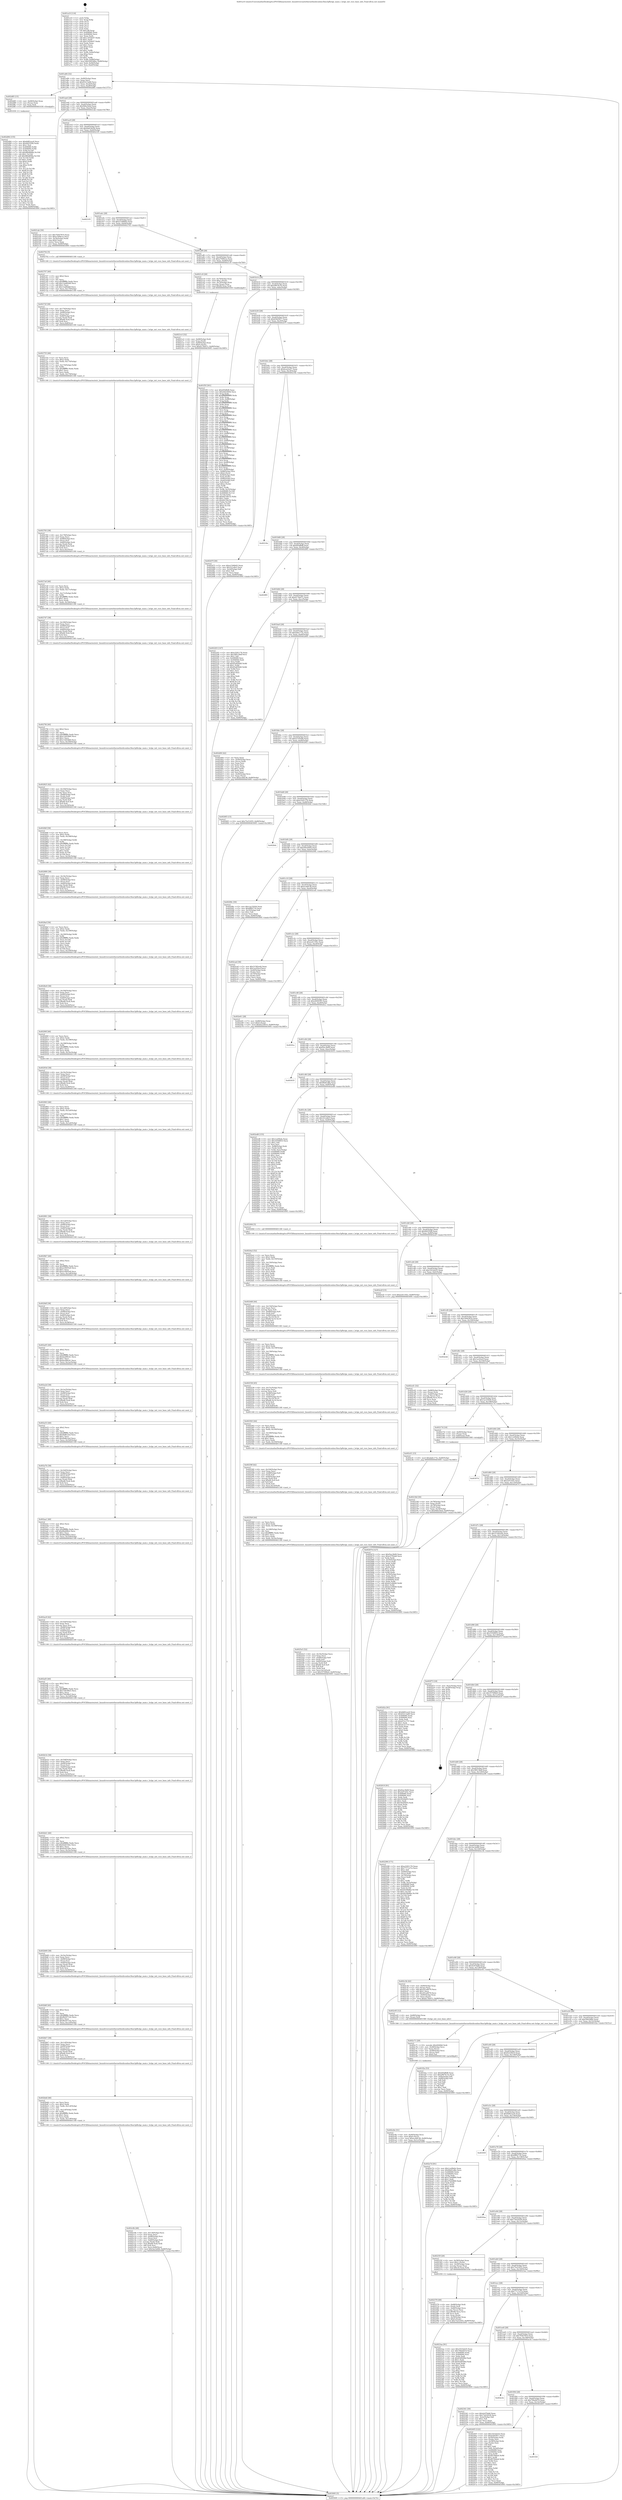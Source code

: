 digraph "0x401a10" {
  label = "0x401a10 (/mnt/c/Users/mathe/Desktop/tcc/POCII/binaries/extr_linuxdriversnetethernethisiliconhns3hns3pfhclge_main.c_hclge_init_roce_base_info_Final-ollvm.out::main(0))"
  labelloc = "t"
  node[shape=record]

  Entry [label="",width=0.3,height=0.3,shape=circle,fillcolor=black,style=filled]
  "0x401a84" [label="{
     0x401a84 [32]\l
     | [instrs]\l
     &nbsp;&nbsp;0x401a84 \<+6\>: mov -0x90(%rbp),%eax\l
     &nbsp;&nbsp;0x401a8a \<+2\>: mov %eax,%ecx\l
     &nbsp;&nbsp;0x401a8c \<+6\>: sub $0x83213a69,%ecx\l
     &nbsp;&nbsp;0x401a92 \<+6\>: mov %eax,-0xa4(%rbp)\l
     &nbsp;&nbsp;0x401a98 \<+6\>: mov %ecx,-0xa8(%rbp)\l
     &nbsp;&nbsp;0x401a9e \<+6\>: je 0000000000402d85 \<main+0x1375\>\l
  }"]
  "0x402d85" [label="{
     0x402d85 [15]\l
     | [instrs]\l
     &nbsp;&nbsp;0x402d85 \<+4\>: mov -0x68(%rbp),%rax\l
     &nbsp;&nbsp;0x402d89 \<+3\>: mov (%rax),%rax\l
     &nbsp;&nbsp;0x402d8c \<+3\>: mov %rax,%rdi\l
     &nbsp;&nbsp;0x402d8f \<+5\>: call 0000000000401030 \<free@plt\>\l
     | [calls]\l
     &nbsp;&nbsp;0x401030 \{1\} (unknown)\l
  }"]
  "0x401aa4" [label="{
     0x401aa4 [28]\l
     | [instrs]\l
     &nbsp;&nbsp;0x401aa4 \<+5\>: jmp 0000000000401aa9 \<main+0x99\>\l
     &nbsp;&nbsp;0x401aa9 \<+6\>: mov -0xa4(%rbp),%eax\l
     &nbsp;&nbsp;0x401aaf \<+5\>: sub $0x946e5ded,%eax\l
     &nbsp;&nbsp;0x401ab4 \<+6\>: mov %eax,-0xac(%rbp)\l
     &nbsp;&nbsp;0x401aba \<+6\>: je 00000000004021ab \<main+0x79b\>\l
  }"]
  Exit [label="",width=0.3,height=0.3,shape=circle,fillcolor=black,style=filled,peripheries=2]
  "0x4021ab" [label="{
     0x4021ab [30]\l
     | [instrs]\l
     &nbsp;&nbsp;0x4021ab \<+5\>: mov $0x793b7810,%eax\l
     &nbsp;&nbsp;0x4021b0 \<+5\>: mov $0xa7006cce,%ecx\l
     &nbsp;&nbsp;0x4021b5 \<+3\>: mov -0x34(%rbp),%edx\l
     &nbsp;&nbsp;0x4021b8 \<+3\>: cmp $0x0,%edx\l
     &nbsp;&nbsp;0x4021bb \<+3\>: cmove %ecx,%eax\l
     &nbsp;&nbsp;0x4021be \<+6\>: mov %eax,-0x90(%rbp)\l
     &nbsp;&nbsp;0x4021c4 \<+5\>: jmp 0000000000403095 \<main+0x1685\>\l
  }"]
  "0x401ac0" [label="{
     0x401ac0 [28]\l
     | [instrs]\l
     &nbsp;&nbsp;0x401ac0 \<+5\>: jmp 0000000000401ac5 \<main+0xb5\>\l
     &nbsp;&nbsp;0x401ac5 \<+6\>: mov -0xa4(%rbp),%eax\l
     &nbsp;&nbsp;0x401acb \<+5\>: sub $0x9a819e56,%eax\l
     &nbsp;&nbsp;0x401ad0 \<+6\>: mov %eax,-0xb0(%rbp)\l
     &nbsp;&nbsp;0x401ad6 \<+6\>: je 0000000000402105 \<main+0x6f5\>\l
  }"]
  "0x402d94" [label="{
     0x402d94 [155]\l
     | [instrs]\l
     &nbsp;&nbsp;0x402d94 \<+5\>: mov $0x6d83cac6,%ecx\l
     &nbsp;&nbsp;0x402d99 \<+5\>: mov $0x9d25508,%edx\l
     &nbsp;&nbsp;0x402d9e \<+3\>: mov $0x1,%sil\l
     &nbsp;&nbsp;0x402da1 \<+8\>: mov 0x406060,%r8d\l
     &nbsp;&nbsp;0x402da9 \<+8\>: mov 0x406064,%r9d\l
     &nbsp;&nbsp;0x402db1 \<+3\>: mov %r8d,%r10d\l
     &nbsp;&nbsp;0x402db4 \<+7\>: sub $0x980d698a,%r10d\l
     &nbsp;&nbsp;0x402dbb \<+4\>: sub $0x1,%r10d\l
     &nbsp;&nbsp;0x402dbf \<+7\>: add $0x980d698a,%r10d\l
     &nbsp;&nbsp;0x402dc6 \<+4\>: imul %r10d,%r8d\l
     &nbsp;&nbsp;0x402dca \<+4\>: and $0x1,%r8d\l
     &nbsp;&nbsp;0x402dce \<+4\>: cmp $0x0,%r8d\l
     &nbsp;&nbsp;0x402dd2 \<+4\>: sete %r11b\l
     &nbsp;&nbsp;0x402dd6 \<+4\>: cmp $0xa,%r9d\l
     &nbsp;&nbsp;0x402dda \<+3\>: setl %bl\l
     &nbsp;&nbsp;0x402ddd \<+3\>: mov %r11b,%r14b\l
     &nbsp;&nbsp;0x402de0 \<+4\>: xor $0xff,%r14b\l
     &nbsp;&nbsp;0x402de4 \<+3\>: mov %bl,%r15b\l
     &nbsp;&nbsp;0x402de7 \<+4\>: xor $0xff,%r15b\l
     &nbsp;&nbsp;0x402deb \<+4\>: xor $0x1,%sil\l
     &nbsp;&nbsp;0x402def \<+3\>: mov %r14b,%r12b\l
     &nbsp;&nbsp;0x402df2 \<+4\>: and $0xff,%r12b\l
     &nbsp;&nbsp;0x402df6 \<+3\>: and %sil,%r11b\l
     &nbsp;&nbsp;0x402df9 \<+3\>: mov %r15b,%r13b\l
     &nbsp;&nbsp;0x402dfc \<+4\>: and $0xff,%r13b\l
     &nbsp;&nbsp;0x402e00 \<+3\>: and %sil,%bl\l
     &nbsp;&nbsp;0x402e03 \<+3\>: or %r11b,%r12b\l
     &nbsp;&nbsp;0x402e06 \<+3\>: or %bl,%r13b\l
     &nbsp;&nbsp;0x402e09 \<+3\>: xor %r13b,%r12b\l
     &nbsp;&nbsp;0x402e0c \<+3\>: or %r15b,%r14b\l
     &nbsp;&nbsp;0x402e0f \<+4\>: xor $0xff,%r14b\l
     &nbsp;&nbsp;0x402e13 \<+4\>: or $0x1,%sil\l
     &nbsp;&nbsp;0x402e17 \<+3\>: and %sil,%r14b\l
     &nbsp;&nbsp;0x402e1a \<+3\>: or %r14b,%r12b\l
     &nbsp;&nbsp;0x402e1d \<+4\>: test $0x1,%r12b\l
     &nbsp;&nbsp;0x402e21 \<+3\>: cmovne %edx,%ecx\l
     &nbsp;&nbsp;0x402e24 \<+6\>: mov %ecx,-0x90(%rbp)\l
     &nbsp;&nbsp;0x402e2a \<+5\>: jmp 0000000000403095 \<main+0x1685\>\l
  }"]
  "0x402105" [label="{
     0x402105\l
  }", style=dashed]
  "0x401adc" [label="{
     0x401adc [28]\l
     | [instrs]\l
     &nbsp;&nbsp;0x401adc \<+5\>: jmp 0000000000401ae1 \<main+0xd1\>\l
     &nbsp;&nbsp;0x401ae1 \<+6\>: mov -0xa4(%rbp),%eax\l
     &nbsp;&nbsp;0x401ae7 \<+5\>: sub $0xa1546b93,%eax\l
     &nbsp;&nbsp;0x401aec \<+6\>: mov %eax,-0xb4(%rbp)\l
     &nbsp;&nbsp;0x401af2 \<+6\>: je 0000000000402702 \<main+0xcf2\>\l
  }"]
  "0x402cf1" [label="{
     0x402cf1 [15]\l
     | [instrs]\l
     &nbsp;&nbsp;0x402cf1 \<+10\>: movl $0xda6c173c,-0x90(%rbp)\l
     &nbsp;&nbsp;0x402cfb \<+5\>: jmp 0000000000403095 \<main+0x1685\>\l
  }"]
  "0x402702" [label="{
     0x402702 [5]\l
     | [instrs]\l
     &nbsp;&nbsp;0x402702 \<+5\>: call 0000000000401160 \<next_i\>\l
     | [calls]\l
     &nbsp;&nbsp;0x401160 \{1\} (/mnt/c/Users/mathe/Desktop/tcc/POCII/binaries/extr_linuxdriversnetethernethisiliconhns3hns3pfhclge_main.c_hclge_init_roce_base_info_Final-ollvm.out::next_i)\l
  }"]
  "0x401af8" [label="{
     0x401af8 [28]\l
     | [instrs]\l
     &nbsp;&nbsp;0x401af8 \<+5\>: jmp 0000000000401afd \<main+0xed\>\l
     &nbsp;&nbsp;0x401afd \<+6\>: mov -0xa4(%rbp),%eax\l
     &nbsp;&nbsp;0x401b03 \<+5\>: sub $0xa7006cce,%eax\l
     &nbsp;&nbsp;0x401b08 \<+6\>: mov %eax,-0xb8(%rbp)\l
     &nbsp;&nbsp;0x401b0e \<+6\>: je 00000000004021c9 \<main+0x7b9\>\l
  }"]
  "0x402c8e" [label="{
     0x402c8e [31]\l
     | [instrs]\l
     &nbsp;&nbsp;0x402c8e \<+4\>: mov -0x40(%rbp),%rcx\l
     &nbsp;&nbsp;0x402c92 \<+6\>: movl $0x0,(%rcx)\l
     &nbsp;&nbsp;0x402c98 \<+10\>: movl $0xec44fc36,-0x90(%rbp)\l
     &nbsp;&nbsp;0x402ca2 \<+6\>: mov %eax,-0x1cc(%rbp)\l
     &nbsp;&nbsp;0x402ca8 \<+5\>: jmp 0000000000403095 \<main+0x1685\>\l
  }"]
  "0x4021c9" [label="{
     0x4021c9 [26]\l
     | [instrs]\l
     &nbsp;&nbsp;0x4021c9 \<+4\>: mov -0x70(%rbp),%rax\l
     &nbsp;&nbsp;0x4021cd \<+6\>: movl $0x1,(%rax)\l
     &nbsp;&nbsp;0x4021d3 \<+4\>: mov -0x70(%rbp),%rax\l
     &nbsp;&nbsp;0x4021d7 \<+3\>: movslq (%rax),%rax\l
     &nbsp;&nbsp;0x4021da \<+4\>: imul $0x68,%rax,%rdi\l
     &nbsp;&nbsp;0x4021de \<+5\>: call 0000000000401050 \<malloc@plt\>\l
     | [calls]\l
     &nbsp;&nbsp;0x401050 \{1\} (unknown)\l
  }"]
  "0x401b14" [label="{
     0x401b14 [28]\l
     | [instrs]\l
     &nbsp;&nbsp;0x401b14 \<+5\>: jmp 0000000000401b19 \<main+0x109\>\l
     &nbsp;&nbsp;0x401b19 \<+6\>: mov -0xa4(%rbp),%eax\l
     &nbsp;&nbsp;0x401b1f \<+5\>: sub $0xa9974c1b,%eax\l
     &nbsp;&nbsp;0x401b24 \<+6\>: mov %eax,-0xbc(%rbp)\l
     &nbsp;&nbsp;0x401b2a \<+6\>: je 0000000000401f5f \<main+0x54f\>\l
  }"]
  "0x402c71" [label="{
     0x402c71 [29]\l
     | [instrs]\l
     &nbsp;&nbsp;0x402c71 \<+10\>: movabs $0x4040b6,%rdi\l
     &nbsp;&nbsp;0x402c7b \<+4\>: mov -0x48(%rbp),%rcx\l
     &nbsp;&nbsp;0x402c7f \<+2\>: mov %eax,(%rcx)\l
     &nbsp;&nbsp;0x402c81 \<+4\>: mov -0x48(%rbp),%rcx\l
     &nbsp;&nbsp;0x402c85 \<+2\>: mov (%rcx),%esi\l
     &nbsp;&nbsp;0x402c87 \<+2\>: mov $0x0,%al\l
     &nbsp;&nbsp;0x402c89 \<+5\>: call 0000000000401040 \<printf@plt\>\l
     | [calls]\l
     &nbsp;&nbsp;0x401040 \{1\} (unknown)\l
  }"]
  "0x401f5f" [label="{
     0x401f5f [301]\l
     | [instrs]\l
     &nbsp;&nbsp;0x401f5f \<+5\>: mov $0xbf5dfbf8,%eax\l
     &nbsp;&nbsp;0x401f64 \<+5\>: mov $0xe64c6404,%ecx\l
     &nbsp;&nbsp;0x401f69 \<+3\>: mov %rsp,%rdx\l
     &nbsp;&nbsp;0x401f6c \<+4\>: add $0xfffffffffffffff0,%rdx\l
     &nbsp;&nbsp;0x401f70 \<+3\>: mov %rdx,%rsp\l
     &nbsp;&nbsp;0x401f73 \<+7\>: mov %rdx,-0x88(%rbp)\l
     &nbsp;&nbsp;0x401f7a \<+3\>: mov %rsp,%rdx\l
     &nbsp;&nbsp;0x401f7d \<+4\>: add $0xfffffffffffffff0,%rdx\l
     &nbsp;&nbsp;0x401f81 \<+3\>: mov %rdx,%rsp\l
     &nbsp;&nbsp;0x401f84 \<+3\>: mov %rsp,%rsi\l
     &nbsp;&nbsp;0x401f87 \<+4\>: add $0xfffffffffffffff0,%rsi\l
     &nbsp;&nbsp;0x401f8b \<+3\>: mov %rsi,%rsp\l
     &nbsp;&nbsp;0x401f8e \<+4\>: mov %rsi,-0x80(%rbp)\l
     &nbsp;&nbsp;0x401f92 \<+3\>: mov %rsp,%rsi\l
     &nbsp;&nbsp;0x401f95 \<+4\>: add $0xfffffffffffffff0,%rsi\l
     &nbsp;&nbsp;0x401f99 \<+3\>: mov %rsi,%rsp\l
     &nbsp;&nbsp;0x401f9c \<+4\>: mov %rsi,-0x78(%rbp)\l
     &nbsp;&nbsp;0x401fa0 \<+3\>: mov %rsp,%rsi\l
     &nbsp;&nbsp;0x401fa3 \<+4\>: add $0xfffffffffffffff0,%rsi\l
     &nbsp;&nbsp;0x401fa7 \<+3\>: mov %rsi,%rsp\l
     &nbsp;&nbsp;0x401faa \<+4\>: mov %rsi,-0x70(%rbp)\l
     &nbsp;&nbsp;0x401fae \<+3\>: mov %rsp,%rsi\l
     &nbsp;&nbsp;0x401fb1 \<+4\>: add $0xfffffffffffffff0,%rsi\l
     &nbsp;&nbsp;0x401fb5 \<+3\>: mov %rsi,%rsp\l
     &nbsp;&nbsp;0x401fb8 \<+4\>: mov %rsi,-0x68(%rbp)\l
     &nbsp;&nbsp;0x401fbc \<+3\>: mov %rsp,%rsi\l
     &nbsp;&nbsp;0x401fbf \<+4\>: add $0xfffffffffffffff0,%rsi\l
     &nbsp;&nbsp;0x401fc3 \<+3\>: mov %rsi,%rsp\l
     &nbsp;&nbsp;0x401fc6 \<+4\>: mov %rsi,-0x60(%rbp)\l
     &nbsp;&nbsp;0x401fca \<+3\>: mov %rsp,%rsi\l
     &nbsp;&nbsp;0x401fcd \<+4\>: add $0xfffffffffffffff0,%rsi\l
     &nbsp;&nbsp;0x401fd1 \<+3\>: mov %rsi,%rsp\l
     &nbsp;&nbsp;0x401fd4 \<+4\>: mov %rsi,-0x58(%rbp)\l
     &nbsp;&nbsp;0x401fd8 \<+3\>: mov %rsp,%rsi\l
     &nbsp;&nbsp;0x401fdb \<+4\>: add $0xfffffffffffffff0,%rsi\l
     &nbsp;&nbsp;0x401fdf \<+3\>: mov %rsi,%rsp\l
     &nbsp;&nbsp;0x401fe2 \<+4\>: mov %rsi,-0x50(%rbp)\l
     &nbsp;&nbsp;0x401fe6 \<+3\>: mov %rsp,%rsi\l
     &nbsp;&nbsp;0x401fe9 \<+4\>: add $0xfffffffffffffff0,%rsi\l
     &nbsp;&nbsp;0x401fed \<+3\>: mov %rsi,%rsp\l
     &nbsp;&nbsp;0x401ff0 \<+4\>: mov %rsi,-0x48(%rbp)\l
     &nbsp;&nbsp;0x401ff4 \<+3\>: mov %rsp,%rsi\l
     &nbsp;&nbsp;0x401ff7 \<+4\>: add $0xfffffffffffffff0,%rsi\l
     &nbsp;&nbsp;0x401ffb \<+3\>: mov %rsi,%rsp\l
     &nbsp;&nbsp;0x401ffe \<+4\>: mov %rsi,-0x40(%rbp)\l
     &nbsp;&nbsp;0x402002 \<+7\>: mov -0x88(%rbp),%rsi\l
     &nbsp;&nbsp;0x402009 \<+6\>: movl $0x0,(%rsi)\l
     &nbsp;&nbsp;0x40200f \<+6\>: mov -0x94(%rbp),%edi\l
     &nbsp;&nbsp;0x402015 \<+2\>: mov %edi,(%rdx)\l
     &nbsp;&nbsp;0x402017 \<+4\>: mov -0x80(%rbp),%rsi\l
     &nbsp;&nbsp;0x40201b \<+7\>: mov -0xa0(%rbp),%r8\l
     &nbsp;&nbsp;0x402022 \<+3\>: mov %r8,(%rsi)\l
     &nbsp;&nbsp;0x402025 \<+3\>: cmpl $0x2,(%rdx)\l
     &nbsp;&nbsp;0x402028 \<+4\>: setne %r9b\l
     &nbsp;&nbsp;0x40202c \<+4\>: and $0x1,%r9b\l
     &nbsp;&nbsp;0x402030 \<+4\>: mov %r9b,-0x35(%rbp)\l
     &nbsp;&nbsp;0x402034 \<+8\>: mov 0x406060,%r10d\l
     &nbsp;&nbsp;0x40203c \<+8\>: mov 0x406064,%r11d\l
     &nbsp;&nbsp;0x402044 \<+3\>: mov %r10d,%ebx\l
     &nbsp;&nbsp;0x402047 \<+6\>: add $0x6d156e1b,%ebx\l
     &nbsp;&nbsp;0x40204d \<+3\>: sub $0x1,%ebx\l
     &nbsp;&nbsp;0x402050 \<+6\>: sub $0x6d156e1b,%ebx\l
     &nbsp;&nbsp;0x402056 \<+4\>: imul %ebx,%r10d\l
     &nbsp;&nbsp;0x40205a \<+4\>: and $0x1,%r10d\l
     &nbsp;&nbsp;0x40205e \<+4\>: cmp $0x0,%r10d\l
     &nbsp;&nbsp;0x402062 \<+4\>: sete %r9b\l
     &nbsp;&nbsp;0x402066 \<+4\>: cmp $0xa,%r11d\l
     &nbsp;&nbsp;0x40206a \<+4\>: setl %r14b\l
     &nbsp;&nbsp;0x40206e \<+3\>: mov %r9b,%r15b\l
     &nbsp;&nbsp;0x402071 \<+3\>: and %r14b,%r15b\l
     &nbsp;&nbsp;0x402074 \<+3\>: xor %r14b,%r9b\l
     &nbsp;&nbsp;0x402077 \<+3\>: or %r9b,%r15b\l
     &nbsp;&nbsp;0x40207a \<+4\>: test $0x1,%r15b\l
     &nbsp;&nbsp;0x40207e \<+3\>: cmovne %ecx,%eax\l
     &nbsp;&nbsp;0x402081 \<+6\>: mov %eax,-0x90(%rbp)\l
     &nbsp;&nbsp;0x402087 \<+5\>: jmp 0000000000403095 \<main+0x1685\>\l
  }"]
  "0x401b30" [label="{
     0x401b30 [28]\l
     | [instrs]\l
     &nbsp;&nbsp;0x401b30 \<+5\>: jmp 0000000000401b35 \<main+0x125\>\l
     &nbsp;&nbsp;0x401b35 \<+6\>: mov -0xa4(%rbp),%eax\l
     &nbsp;&nbsp;0x401b3b \<+5\>: sub $0xb5bf3817,%eax\l
     &nbsp;&nbsp;0x401b40 \<+6\>: mov %eax,-0xc0(%rbp)\l
     &nbsp;&nbsp;0x401b46 \<+6\>: je 000000000040247f \<main+0xa6f\>\l
  }"]
  "0x402c0b" [label="{
     0x402c0b [48]\l
     | [instrs]\l
     &nbsp;&nbsp;0x402c0b \<+6\>: mov -0x1c8(%rbp),%ecx\l
     &nbsp;&nbsp;0x402c11 \<+3\>: imul %eax,%ecx\l
     &nbsp;&nbsp;0x402c14 \<+4\>: mov -0x68(%rbp),%rsi\l
     &nbsp;&nbsp;0x402c18 \<+3\>: mov (%rsi),%rsi\l
     &nbsp;&nbsp;0x402c1b \<+4\>: mov -0x60(%rbp),%rdi\l
     &nbsp;&nbsp;0x402c1f \<+3\>: movslq (%rdi),%rdi\l
     &nbsp;&nbsp;0x402c22 \<+4\>: imul $0x68,%rdi,%rdi\l
     &nbsp;&nbsp;0x402c26 \<+3\>: add %rdi,%rsi\l
     &nbsp;&nbsp;0x402c29 \<+3\>: mov %ecx,0x60(%rsi)\l
     &nbsp;&nbsp;0x402c2c \<+10\>: movl $0x3ac3e6fd,-0x90(%rbp)\l
     &nbsp;&nbsp;0x402c36 \<+5\>: jmp 0000000000403095 \<main+0x1685\>\l
  }"]
  "0x40247f" [label="{
     0x40247f [30]\l
     | [instrs]\l
     &nbsp;&nbsp;0x40247f \<+5\>: mov $0xa1546b93,%eax\l
     &nbsp;&nbsp;0x402484 \<+5\>: mov $0x321e8e5,%ecx\l
     &nbsp;&nbsp;0x402489 \<+3\>: mov -0x2d(%rbp),%dl\l
     &nbsp;&nbsp;0x40248c \<+3\>: test $0x1,%dl\l
     &nbsp;&nbsp;0x40248f \<+3\>: cmovne %ecx,%eax\l
     &nbsp;&nbsp;0x402492 \<+6\>: mov %eax,-0x90(%rbp)\l
     &nbsp;&nbsp;0x402498 \<+5\>: jmp 0000000000403095 \<main+0x1685\>\l
  }"]
  "0x401b4c" [label="{
     0x401b4c [28]\l
     | [instrs]\l
     &nbsp;&nbsp;0x401b4c \<+5\>: jmp 0000000000401b51 \<main+0x141\>\l
     &nbsp;&nbsp;0x401b51 \<+6\>: mov -0xa4(%rbp),%eax\l
     &nbsp;&nbsp;0x401b57 \<+5\>: sub $0xbca22a27,%eax\l
     &nbsp;&nbsp;0x401b5c \<+6\>: mov %eax,-0xc4(%rbp)\l
     &nbsp;&nbsp;0x401b62 \<+6\>: je 000000000040216e \<main+0x75e\>\l
  }"]
  "0x402bdd" [label="{
     0x402bdd [46]\l
     | [instrs]\l
     &nbsp;&nbsp;0x402bdd \<+2\>: xor %ecx,%ecx\l
     &nbsp;&nbsp;0x402bdf \<+5\>: mov $0x2,%edx\l
     &nbsp;&nbsp;0x402be4 \<+6\>: mov %edx,-0x1c4(%rbp)\l
     &nbsp;&nbsp;0x402bea \<+1\>: cltd\l
     &nbsp;&nbsp;0x402beb \<+7\>: mov -0x1c4(%rbp),%r8d\l
     &nbsp;&nbsp;0x402bf2 \<+3\>: idiv %r8d\l
     &nbsp;&nbsp;0x402bf5 \<+6\>: imul $0xfffffffe,%edx,%edx\l
     &nbsp;&nbsp;0x402bfb \<+3\>: sub $0x1,%ecx\l
     &nbsp;&nbsp;0x402bfe \<+2\>: sub %ecx,%edx\l
     &nbsp;&nbsp;0x402c00 \<+6\>: mov %edx,-0x1c8(%rbp)\l
     &nbsp;&nbsp;0x402c06 \<+5\>: call 0000000000401160 \<next_i\>\l
     | [calls]\l
     &nbsp;&nbsp;0x401160 \{1\} (/mnt/c/Users/mathe/Desktop/tcc/POCII/binaries/extr_linuxdriversnetethernethisiliconhns3hns3pfhclge_main.c_hclge_init_roce_base_info_Final-ollvm.out::next_i)\l
  }"]
  "0x40216e" [label="{
     0x40216e\l
  }", style=dashed]
  "0x401b68" [label="{
     0x401b68 [28]\l
     | [instrs]\l
     &nbsp;&nbsp;0x401b68 \<+5\>: jmp 0000000000401b6d \<main+0x15d\>\l
     &nbsp;&nbsp;0x401b6d \<+6\>: mov -0xa4(%rbp),%eax\l
     &nbsp;&nbsp;0x401b73 \<+5\>: sub $0xbf5dfbf8,%eax\l
     &nbsp;&nbsp;0x401b78 \<+6\>: mov %eax,-0xc8(%rbp)\l
     &nbsp;&nbsp;0x401b7e \<+6\>: je 0000000000402f85 \<main+0x1575\>\l
  }"]
  "0x402bb7" [label="{
     0x402bb7 [38]\l
     | [instrs]\l
     &nbsp;&nbsp;0x402bb7 \<+6\>: mov -0x1c0(%rbp),%ecx\l
     &nbsp;&nbsp;0x402bbd \<+3\>: imul %eax,%ecx\l
     &nbsp;&nbsp;0x402bc0 \<+4\>: mov -0x68(%rbp),%rsi\l
     &nbsp;&nbsp;0x402bc4 \<+3\>: mov (%rsi),%rsi\l
     &nbsp;&nbsp;0x402bc7 \<+4\>: mov -0x60(%rbp),%rdi\l
     &nbsp;&nbsp;0x402bcb \<+3\>: movslq (%rdi),%rdi\l
     &nbsp;&nbsp;0x402bce \<+4\>: imul $0x68,%rdi,%rdi\l
     &nbsp;&nbsp;0x402bd2 \<+3\>: add %rdi,%rsi\l
     &nbsp;&nbsp;0x402bd5 \<+3\>: mov %ecx,0x58(%rsi)\l
     &nbsp;&nbsp;0x402bd8 \<+5\>: call 0000000000401160 \<next_i\>\l
     | [calls]\l
     &nbsp;&nbsp;0x401160 \{1\} (/mnt/c/Users/mathe/Desktop/tcc/POCII/binaries/extr_linuxdriversnetethernethisiliconhns3hns3pfhclge_main.c_hclge_init_roce_base_info_Final-ollvm.out::next_i)\l
  }"]
  "0x402f85" [label="{
     0x402f85\l
  }", style=dashed]
  "0x401b84" [label="{
     0x401b84 [28]\l
     | [instrs]\l
     &nbsp;&nbsp;0x401b84 \<+5\>: jmp 0000000000401b89 \<main+0x179\>\l
     &nbsp;&nbsp;0x401b89 \<+6\>: mov -0xa4(%rbp),%eax\l
     &nbsp;&nbsp;0x401b8f \<+5\>: sub $0xd179e07c,%eax\l
     &nbsp;&nbsp;0x401b94 \<+6\>: mov %eax,-0xcc(%rbp)\l
     &nbsp;&nbsp;0x401b9a \<+6\>: je 0000000000402203 \<main+0x7f3\>\l
  }"]
  "0x402b8f" [label="{
     0x402b8f [40]\l
     | [instrs]\l
     &nbsp;&nbsp;0x402b8f \<+5\>: mov $0x2,%ecx\l
     &nbsp;&nbsp;0x402b94 \<+1\>: cltd\l
     &nbsp;&nbsp;0x402b95 \<+2\>: idiv %ecx\l
     &nbsp;&nbsp;0x402b97 \<+6\>: imul $0xfffffffe,%edx,%ecx\l
     &nbsp;&nbsp;0x402b9d \<+6\>: sub $0x9b307142,%ecx\l
     &nbsp;&nbsp;0x402ba3 \<+3\>: add $0x1,%ecx\l
     &nbsp;&nbsp;0x402ba6 \<+6\>: add $0x9b307142,%ecx\l
     &nbsp;&nbsp;0x402bac \<+6\>: mov %ecx,-0x1c0(%rbp)\l
     &nbsp;&nbsp;0x402bb2 \<+5\>: call 0000000000401160 \<next_i\>\l
     | [calls]\l
     &nbsp;&nbsp;0x401160 \{1\} (/mnt/c/Users/mathe/Desktop/tcc/POCII/binaries/extr_linuxdriversnetethernethisiliconhns3hns3pfhclge_main.c_hclge_init_roce_base_info_Final-ollvm.out::next_i)\l
  }"]
  "0x402203" [label="{
     0x402203 [147]\l
     | [instrs]\l
     &nbsp;&nbsp;0x402203 \<+5\>: mov $0xe3291176,%eax\l
     &nbsp;&nbsp;0x402208 \<+5\>: mov $0x38913bdf,%ecx\l
     &nbsp;&nbsp;0x40220d \<+2\>: mov $0x1,%dl\l
     &nbsp;&nbsp;0x40220f \<+7\>: mov 0x406060,%esi\l
     &nbsp;&nbsp;0x402216 \<+7\>: mov 0x406064,%edi\l
     &nbsp;&nbsp;0x40221d \<+3\>: mov %esi,%r8d\l
     &nbsp;&nbsp;0x402220 \<+7\>: add $0x93a856d0,%r8d\l
     &nbsp;&nbsp;0x402227 \<+4\>: sub $0x1,%r8d\l
     &nbsp;&nbsp;0x40222b \<+7\>: sub $0x93a856d0,%r8d\l
     &nbsp;&nbsp;0x402232 \<+4\>: imul %r8d,%esi\l
     &nbsp;&nbsp;0x402236 \<+3\>: and $0x1,%esi\l
     &nbsp;&nbsp;0x402239 \<+3\>: cmp $0x0,%esi\l
     &nbsp;&nbsp;0x40223c \<+4\>: sete %r9b\l
     &nbsp;&nbsp;0x402240 \<+3\>: cmp $0xa,%edi\l
     &nbsp;&nbsp;0x402243 \<+4\>: setl %r10b\l
     &nbsp;&nbsp;0x402247 \<+3\>: mov %r9b,%r11b\l
     &nbsp;&nbsp;0x40224a \<+4\>: xor $0xff,%r11b\l
     &nbsp;&nbsp;0x40224e \<+3\>: mov %r10b,%bl\l
     &nbsp;&nbsp;0x402251 \<+3\>: xor $0xff,%bl\l
     &nbsp;&nbsp;0x402254 \<+3\>: xor $0x0,%dl\l
     &nbsp;&nbsp;0x402257 \<+3\>: mov %r11b,%r14b\l
     &nbsp;&nbsp;0x40225a \<+4\>: and $0x0,%r14b\l
     &nbsp;&nbsp;0x40225e \<+3\>: and %dl,%r9b\l
     &nbsp;&nbsp;0x402261 \<+3\>: mov %bl,%r15b\l
     &nbsp;&nbsp;0x402264 \<+4\>: and $0x0,%r15b\l
     &nbsp;&nbsp;0x402268 \<+3\>: and %dl,%r10b\l
     &nbsp;&nbsp;0x40226b \<+3\>: or %r9b,%r14b\l
     &nbsp;&nbsp;0x40226e \<+3\>: or %r10b,%r15b\l
     &nbsp;&nbsp;0x402271 \<+3\>: xor %r15b,%r14b\l
     &nbsp;&nbsp;0x402274 \<+3\>: or %bl,%r11b\l
     &nbsp;&nbsp;0x402277 \<+4\>: xor $0xff,%r11b\l
     &nbsp;&nbsp;0x40227b \<+3\>: or $0x0,%dl\l
     &nbsp;&nbsp;0x40227e \<+3\>: and %dl,%r11b\l
     &nbsp;&nbsp;0x402281 \<+3\>: or %r11b,%r14b\l
     &nbsp;&nbsp;0x402284 \<+4\>: test $0x1,%r14b\l
     &nbsp;&nbsp;0x402288 \<+3\>: cmovne %ecx,%eax\l
     &nbsp;&nbsp;0x40228b \<+6\>: mov %eax,-0x90(%rbp)\l
     &nbsp;&nbsp;0x402291 \<+5\>: jmp 0000000000403095 \<main+0x1685\>\l
  }"]
  "0x401ba0" [label="{
     0x401ba0 [28]\l
     | [instrs]\l
     &nbsp;&nbsp;0x401ba0 \<+5\>: jmp 0000000000401ba5 \<main+0x195\>\l
     &nbsp;&nbsp;0x401ba5 \<+6\>: mov -0xa4(%rbp),%eax\l
     &nbsp;&nbsp;0x401bab \<+5\>: sub $0xda6c173c,%eax\l
     &nbsp;&nbsp;0x401bb0 \<+6\>: mov %eax,-0xd0(%rbp)\l
     &nbsp;&nbsp;0x401bb6 \<+6\>: je 0000000000402d00 \<main+0x12f0\>\l
  }"]
  "0x402b69" [label="{
     0x402b69 [38]\l
     | [instrs]\l
     &nbsp;&nbsp;0x402b69 \<+6\>: mov -0x1bc(%rbp),%ecx\l
     &nbsp;&nbsp;0x402b6f \<+3\>: imul %eax,%ecx\l
     &nbsp;&nbsp;0x402b72 \<+4\>: mov -0x68(%rbp),%rsi\l
     &nbsp;&nbsp;0x402b76 \<+3\>: mov (%rsi),%rsi\l
     &nbsp;&nbsp;0x402b79 \<+4\>: mov -0x60(%rbp),%rdi\l
     &nbsp;&nbsp;0x402b7d \<+3\>: movslq (%rdi),%rdi\l
     &nbsp;&nbsp;0x402b80 \<+4\>: imul $0x68,%rdi,%rdi\l
     &nbsp;&nbsp;0x402b84 \<+3\>: add %rdi,%rsi\l
     &nbsp;&nbsp;0x402b87 \<+3\>: mov %ecx,0x54(%rsi)\l
     &nbsp;&nbsp;0x402b8a \<+5\>: call 0000000000401160 \<next_i\>\l
     | [calls]\l
     &nbsp;&nbsp;0x401160 \{1\} (/mnt/c/Users/mathe/Desktop/tcc/POCII/binaries/extr_linuxdriversnetethernethisiliconhns3hns3pfhclge_main.c_hclge_init_roce_base_info_Final-ollvm.out::next_i)\l
  }"]
  "0x402d00" [label="{
     0x402d00 [42]\l
     | [instrs]\l
     &nbsp;&nbsp;0x402d00 \<+2\>: xor %eax,%eax\l
     &nbsp;&nbsp;0x402d02 \<+4\>: mov -0x40(%rbp),%rcx\l
     &nbsp;&nbsp;0x402d06 \<+2\>: mov (%rcx),%edx\l
     &nbsp;&nbsp;0x402d08 \<+2\>: mov %eax,%esi\l
     &nbsp;&nbsp;0x402d0a \<+2\>: sub %edx,%esi\l
     &nbsp;&nbsp;0x402d0c \<+2\>: mov %eax,%edx\l
     &nbsp;&nbsp;0x402d0e \<+3\>: sub $0x1,%edx\l
     &nbsp;&nbsp;0x402d11 \<+2\>: add %edx,%esi\l
     &nbsp;&nbsp;0x402d13 \<+2\>: sub %esi,%eax\l
     &nbsp;&nbsp;0x402d15 \<+4\>: mov -0x40(%rbp),%rcx\l
     &nbsp;&nbsp;0x402d19 \<+2\>: mov %eax,(%rcx)\l
     &nbsp;&nbsp;0x402d1b \<+10\>: movl $0xec44fc36,-0x90(%rbp)\l
     &nbsp;&nbsp;0x402d25 \<+5\>: jmp 0000000000403095 \<main+0x1685\>\l
  }"]
  "0x401bbc" [label="{
     0x401bbc [28]\l
     | [instrs]\l
     &nbsp;&nbsp;0x401bbc \<+5\>: jmp 0000000000401bc1 \<main+0x1b1\>\l
     &nbsp;&nbsp;0x401bc1 \<+6\>: mov -0xa4(%rbp),%eax\l
     &nbsp;&nbsp;0x401bc7 \<+5\>: sub $0xe27f5eb8,%eax\l
     &nbsp;&nbsp;0x401bcc \<+6\>: mov %eax,-0xd4(%rbp)\l
     &nbsp;&nbsp;0x401bd2 \<+6\>: je 00000000004026f3 \<main+0xce3\>\l
  }"]
  "0x402b41" [label="{
     0x402b41 [40]\l
     | [instrs]\l
     &nbsp;&nbsp;0x402b41 \<+5\>: mov $0x2,%ecx\l
     &nbsp;&nbsp;0x402b46 \<+1\>: cltd\l
     &nbsp;&nbsp;0x402b47 \<+2\>: idiv %ecx\l
     &nbsp;&nbsp;0x402b49 \<+6\>: imul $0xfffffffe,%edx,%ecx\l
     &nbsp;&nbsp;0x402b4f \<+6\>: add $0x62d21bbc,%ecx\l
     &nbsp;&nbsp;0x402b55 \<+3\>: add $0x1,%ecx\l
     &nbsp;&nbsp;0x402b58 \<+6\>: sub $0x62d21bbc,%ecx\l
     &nbsp;&nbsp;0x402b5e \<+6\>: mov %ecx,-0x1bc(%rbp)\l
     &nbsp;&nbsp;0x402b64 \<+5\>: call 0000000000401160 \<next_i\>\l
     | [calls]\l
     &nbsp;&nbsp;0x401160 \{1\} (/mnt/c/Users/mathe/Desktop/tcc/POCII/binaries/extr_linuxdriversnetethernethisiliconhns3hns3pfhclge_main.c_hclge_init_roce_base_info_Final-ollvm.out::next_i)\l
  }"]
  "0x4026f3" [label="{
     0x4026f3 [15]\l
     | [instrs]\l
     &nbsp;&nbsp;0x4026f3 \<+10\>: movl $0x75e51655,-0x90(%rbp)\l
     &nbsp;&nbsp;0x4026fd \<+5\>: jmp 0000000000403095 \<main+0x1685\>\l
  }"]
  "0x401bd8" [label="{
     0x401bd8 [28]\l
     | [instrs]\l
     &nbsp;&nbsp;0x401bd8 \<+5\>: jmp 0000000000401bdd \<main+0x1cd\>\l
     &nbsp;&nbsp;0x401bdd \<+6\>: mov -0xa4(%rbp),%eax\l
     &nbsp;&nbsp;0x401be3 \<+5\>: sub $0xe3291176,%eax\l
     &nbsp;&nbsp;0x401be8 \<+6\>: mov %eax,-0xd8(%rbp)\l
     &nbsp;&nbsp;0x401bee \<+6\>: je 0000000000402feb \<main+0x15db\>\l
  }"]
  "0x402b1b" [label="{
     0x402b1b [38]\l
     | [instrs]\l
     &nbsp;&nbsp;0x402b1b \<+6\>: mov -0x1b8(%rbp),%ecx\l
     &nbsp;&nbsp;0x402b21 \<+3\>: imul %eax,%ecx\l
     &nbsp;&nbsp;0x402b24 \<+4\>: mov -0x68(%rbp),%rsi\l
     &nbsp;&nbsp;0x402b28 \<+3\>: mov (%rsi),%rsi\l
     &nbsp;&nbsp;0x402b2b \<+4\>: mov -0x60(%rbp),%rdi\l
     &nbsp;&nbsp;0x402b2f \<+3\>: movslq (%rdi),%rdi\l
     &nbsp;&nbsp;0x402b32 \<+4\>: imul $0x68,%rdi,%rdi\l
     &nbsp;&nbsp;0x402b36 \<+3\>: add %rdi,%rsi\l
     &nbsp;&nbsp;0x402b39 \<+3\>: mov %ecx,0x50(%rsi)\l
     &nbsp;&nbsp;0x402b3c \<+5\>: call 0000000000401160 \<next_i\>\l
     | [calls]\l
     &nbsp;&nbsp;0x401160 \{1\} (/mnt/c/Users/mathe/Desktop/tcc/POCII/binaries/extr_linuxdriversnetethernethisiliconhns3hns3pfhclge_main.c_hclge_init_roce_base_info_Final-ollvm.out::next_i)\l
  }"]
  "0x402feb" [label="{
     0x402feb\l
  }", style=dashed]
  "0x401bf4" [label="{
     0x401bf4 [28]\l
     | [instrs]\l
     &nbsp;&nbsp;0x401bf4 \<+5\>: jmp 0000000000401bf9 \<main+0x1e9\>\l
     &nbsp;&nbsp;0x401bf9 \<+6\>: mov -0xa4(%rbp),%eax\l
     &nbsp;&nbsp;0x401bff \<+5\>: sub $0xe64c6404,%eax\l
     &nbsp;&nbsp;0x401c04 \<+6\>: mov %eax,-0xdc(%rbp)\l
     &nbsp;&nbsp;0x401c0a \<+6\>: je 000000000040208c \<main+0x67c\>\l
  }"]
  "0x402af3" [label="{
     0x402af3 [40]\l
     | [instrs]\l
     &nbsp;&nbsp;0x402af3 \<+5\>: mov $0x2,%ecx\l
     &nbsp;&nbsp;0x402af8 \<+1\>: cltd\l
     &nbsp;&nbsp;0x402af9 \<+2\>: idiv %ecx\l
     &nbsp;&nbsp;0x402afb \<+6\>: imul $0xfffffffe,%edx,%ecx\l
     &nbsp;&nbsp;0x402b01 \<+6\>: add $0x756c68e5,%ecx\l
     &nbsp;&nbsp;0x402b07 \<+3\>: add $0x1,%ecx\l
     &nbsp;&nbsp;0x402b0a \<+6\>: sub $0x756c68e5,%ecx\l
     &nbsp;&nbsp;0x402b10 \<+6\>: mov %ecx,-0x1b8(%rbp)\l
     &nbsp;&nbsp;0x402b16 \<+5\>: call 0000000000401160 \<next_i\>\l
     | [calls]\l
     &nbsp;&nbsp;0x401160 \{1\} (/mnt/c/Users/mathe/Desktop/tcc/POCII/binaries/extr_linuxdriversnetethernethisiliconhns3hns3pfhclge_main.c_hclge_init_roce_base_info_Final-ollvm.out::next_i)\l
  }"]
  "0x40208c" [label="{
     0x40208c [30]\l
     | [instrs]\l
     &nbsp;&nbsp;0x40208c \<+5\>: mov $0x1ac33026,%eax\l
     &nbsp;&nbsp;0x402091 \<+5\>: mov $0x6ff92716,%ecx\l
     &nbsp;&nbsp;0x402096 \<+3\>: mov -0x35(%rbp),%dl\l
     &nbsp;&nbsp;0x402099 \<+3\>: test $0x1,%dl\l
     &nbsp;&nbsp;0x40209c \<+3\>: cmovne %ecx,%eax\l
     &nbsp;&nbsp;0x40209f \<+6\>: mov %eax,-0x90(%rbp)\l
     &nbsp;&nbsp;0x4020a5 \<+5\>: jmp 0000000000403095 \<main+0x1685\>\l
  }"]
  "0x401c10" [label="{
     0x401c10 [28]\l
     | [instrs]\l
     &nbsp;&nbsp;0x401c10 \<+5\>: jmp 0000000000401c15 \<main+0x205\>\l
     &nbsp;&nbsp;0x401c15 \<+6\>: mov -0xa4(%rbp),%eax\l
     &nbsp;&nbsp;0x401c1b \<+5\>: sub $0xec44fc36,%eax\l
     &nbsp;&nbsp;0x401c20 \<+6\>: mov %eax,-0xe0(%rbp)\l
     &nbsp;&nbsp;0x401c26 \<+6\>: je 0000000000402cad \<main+0x129d\>\l
  }"]
  "0x402ac9" [label="{
     0x402ac9 [42]\l
     | [instrs]\l
     &nbsp;&nbsp;0x402ac9 \<+6\>: mov -0x1b4(%rbp),%ecx\l
     &nbsp;&nbsp;0x402acf \<+3\>: imul %eax,%ecx\l
     &nbsp;&nbsp;0x402ad2 \<+3\>: movslq %ecx,%rsi\l
     &nbsp;&nbsp;0x402ad5 \<+4\>: mov -0x68(%rbp),%rdi\l
     &nbsp;&nbsp;0x402ad9 \<+3\>: mov (%rdi),%rdi\l
     &nbsp;&nbsp;0x402adc \<+4\>: mov -0x60(%rbp),%r9\l
     &nbsp;&nbsp;0x402ae0 \<+3\>: movslq (%r9),%r9\l
     &nbsp;&nbsp;0x402ae3 \<+4\>: imul $0x68,%r9,%r9\l
     &nbsp;&nbsp;0x402ae7 \<+3\>: add %r9,%rdi\l
     &nbsp;&nbsp;0x402aea \<+4\>: mov %rsi,0x48(%rdi)\l
     &nbsp;&nbsp;0x402aee \<+5\>: call 0000000000401160 \<next_i\>\l
     | [calls]\l
     &nbsp;&nbsp;0x401160 \{1\} (/mnt/c/Users/mathe/Desktop/tcc/POCII/binaries/extr_linuxdriversnetethernethisiliconhns3hns3pfhclge_main.c_hclge_init_roce_base_info_Final-ollvm.out::next_i)\l
  }"]
  "0x402cad" [label="{
     0x402cad [36]\l
     | [instrs]\l
     &nbsp;&nbsp;0x402cad \<+5\>: mov $0x31582e44,%eax\l
     &nbsp;&nbsp;0x402cb2 \<+5\>: mov $0x1ac02ecf,%ecx\l
     &nbsp;&nbsp;0x402cb7 \<+4\>: mov -0x40(%rbp),%rdx\l
     &nbsp;&nbsp;0x402cbb \<+2\>: mov (%rdx),%esi\l
     &nbsp;&nbsp;0x402cbd \<+4\>: mov -0x70(%rbp),%rdx\l
     &nbsp;&nbsp;0x402cc1 \<+2\>: cmp (%rdx),%esi\l
     &nbsp;&nbsp;0x402cc3 \<+3\>: cmovl %ecx,%eax\l
     &nbsp;&nbsp;0x402cc6 \<+6\>: mov %eax,-0x90(%rbp)\l
     &nbsp;&nbsp;0x402ccc \<+5\>: jmp 0000000000403095 \<main+0x1685\>\l
  }"]
  "0x401c2c" [label="{
     0x401c2c [28]\l
     | [instrs]\l
     &nbsp;&nbsp;0x401c2c \<+5\>: jmp 0000000000401c31 \<main+0x221\>\l
     &nbsp;&nbsp;0x401c31 \<+6\>: mov -0xa4(%rbp),%eax\l
     &nbsp;&nbsp;0x401c37 \<+5\>: sub $0xee41192c,%eax\l
     &nbsp;&nbsp;0x401c3c \<+6\>: mov %eax,-0xe4(%rbp)\l
     &nbsp;&nbsp;0x401c42 \<+6\>: je 0000000000402e61 \<main+0x1451\>\l
  }"]
  "0x402aa1" [label="{
     0x402aa1 [40]\l
     | [instrs]\l
     &nbsp;&nbsp;0x402aa1 \<+5\>: mov $0x2,%ecx\l
     &nbsp;&nbsp;0x402aa6 \<+1\>: cltd\l
     &nbsp;&nbsp;0x402aa7 \<+2\>: idiv %ecx\l
     &nbsp;&nbsp;0x402aa9 \<+6\>: imul $0xfffffffe,%edx,%ecx\l
     &nbsp;&nbsp;0x402aaf \<+6\>: add $0x66afd8e2,%ecx\l
     &nbsp;&nbsp;0x402ab5 \<+3\>: add $0x1,%ecx\l
     &nbsp;&nbsp;0x402ab8 \<+6\>: sub $0x66afd8e2,%ecx\l
     &nbsp;&nbsp;0x402abe \<+6\>: mov %ecx,-0x1b4(%rbp)\l
     &nbsp;&nbsp;0x402ac4 \<+5\>: call 0000000000401160 \<next_i\>\l
     | [calls]\l
     &nbsp;&nbsp;0x401160 \{1\} (/mnt/c/Users/mathe/Desktop/tcc/POCII/binaries/extr_linuxdriversnetethernethisiliconhns3hns3pfhclge_main.c_hclge_init_roce_base_info_Final-ollvm.out::next_i)\l
  }"]
  "0x402e61" [label="{
     0x402e61 [28]\l
     | [instrs]\l
     &nbsp;&nbsp;0x402e61 \<+7\>: mov -0x88(%rbp),%rax\l
     &nbsp;&nbsp;0x402e68 \<+6\>: movl $0x0,(%rax)\l
     &nbsp;&nbsp;0x402e6e \<+10\>: movl $0x6223f410,-0x90(%rbp)\l
     &nbsp;&nbsp;0x402e78 \<+5\>: jmp 0000000000403095 \<main+0x1685\>\l
  }"]
  "0x401c48" [label="{
     0x401c48 [28]\l
     | [instrs]\l
     &nbsp;&nbsp;0x401c48 \<+5\>: jmp 0000000000401c4d \<main+0x23d\>\l
     &nbsp;&nbsp;0x401c4d \<+6\>: mov -0xa4(%rbp),%eax\l
     &nbsp;&nbsp;0x401c53 \<+5\>: sub $0xefd56305,%eax\l
     &nbsp;&nbsp;0x401c58 \<+6\>: mov %eax,-0xe8(%rbp)\l
     &nbsp;&nbsp;0x401c5e \<+6\>: je 0000000000402fca \<main+0x15ba\>\l
  }"]
  "0x402a7b" [label="{
     0x402a7b [38]\l
     | [instrs]\l
     &nbsp;&nbsp;0x402a7b \<+6\>: mov -0x1b0(%rbp),%ecx\l
     &nbsp;&nbsp;0x402a81 \<+3\>: imul %eax,%ecx\l
     &nbsp;&nbsp;0x402a84 \<+4\>: mov -0x68(%rbp),%rsi\l
     &nbsp;&nbsp;0x402a88 \<+3\>: mov (%rsi),%rsi\l
     &nbsp;&nbsp;0x402a8b \<+4\>: mov -0x60(%rbp),%rdi\l
     &nbsp;&nbsp;0x402a8f \<+3\>: movslq (%rdi),%rdi\l
     &nbsp;&nbsp;0x402a92 \<+4\>: imul $0x68,%rdi,%rdi\l
     &nbsp;&nbsp;0x402a96 \<+3\>: add %rdi,%rsi\l
     &nbsp;&nbsp;0x402a99 \<+3\>: mov %ecx,0x40(%rsi)\l
     &nbsp;&nbsp;0x402a9c \<+5\>: call 0000000000401160 \<next_i\>\l
     | [calls]\l
     &nbsp;&nbsp;0x401160 \{1\} (/mnt/c/Users/mathe/Desktop/tcc/POCII/binaries/extr_linuxdriversnetethernethisiliconhns3hns3pfhclge_main.c_hclge_init_roce_base_info_Final-ollvm.out::next_i)\l
  }"]
  "0x402fca" [label="{
     0x402fca\l
  }", style=dashed]
  "0x401c64" [label="{
     0x401c64 [28]\l
     | [instrs]\l
     &nbsp;&nbsp;0x401c64 \<+5\>: jmp 0000000000401c69 \<main+0x259\>\l
     &nbsp;&nbsp;0x401c69 \<+6\>: mov -0xa4(%rbp),%eax\l
     &nbsp;&nbsp;0x401c6f \<+5\>: sub $0xf2ec3b09,%eax\l
     &nbsp;&nbsp;0x401c74 \<+6\>: mov %eax,-0xec(%rbp)\l
     &nbsp;&nbsp;0x401c7a \<+6\>: je 0000000000403035 \<main+0x1625\>\l
  }"]
  "0x402a53" [label="{
     0x402a53 [40]\l
     | [instrs]\l
     &nbsp;&nbsp;0x402a53 \<+5\>: mov $0x2,%ecx\l
     &nbsp;&nbsp;0x402a58 \<+1\>: cltd\l
     &nbsp;&nbsp;0x402a59 \<+2\>: idiv %ecx\l
     &nbsp;&nbsp;0x402a5b \<+6\>: imul $0xfffffffe,%edx,%ecx\l
     &nbsp;&nbsp;0x402a61 \<+6\>: sub $0xf4d6c2ed,%ecx\l
     &nbsp;&nbsp;0x402a67 \<+3\>: add $0x1,%ecx\l
     &nbsp;&nbsp;0x402a6a \<+6\>: add $0xf4d6c2ed,%ecx\l
     &nbsp;&nbsp;0x402a70 \<+6\>: mov %ecx,-0x1b0(%rbp)\l
     &nbsp;&nbsp;0x402a76 \<+5\>: call 0000000000401160 \<next_i\>\l
     | [calls]\l
     &nbsp;&nbsp;0x401160 \{1\} (/mnt/c/Users/mathe/Desktop/tcc/POCII/binaries/extr_linuxdriversnetethernethisiliconhns3hns3pfhclge_main.c_hclge_init_roce_base_info_Final-ollvm.out::next_i)\l
  }"]
  "0x403035" [label="{
     0x403035\l
  }", style=dashed]
  "0x401c80" [label="{
     0x401c80 [28]\l
     | [instrs]\l
     &nbsp;&nbsp;0x401c80 \<+5\>: jmp 0000000000401c85 \<main+0x275\>\l
     &nbsp;&nbsp;0x401c85 \<+6\>: mov -0xa4(%rbp),%eax\l
     &nbsp;&nbsp;0x401c8b \<+5\>: sub $0xf6d01d8a,%eax\l
     &nbsp;&nbsp;0x401c90 \<+6\>: mov %eax,-0xf0(%rbp)\l
     &nbsp;&nbsp;0x401c96 \<+6\>: je 0000000000402ed8 \<main+0x14c8\>\l
  }"]
  "0x402a2d" [label="{
     0x402a2d [38]\l
     | [instrs]\l
     &nbsp;&nbsp;0x402a2d \<+6\>: mov -0x1ac(%rbp),%ecx\l
     &nbsp;&nbsp;0x402a33 \<+3\>: imul %eax,%ecx\l
     &nbsp;&nbsp;0x402a36 \<+4\>: mov -0x68(%rbp),%rsi\l
     &nbsp;&nbsp;0x402a3a \<+3\>: mov (%rsi),%rsi\l
     &nbsp;&nbsp;0x402a3d \<+4\>: mov -0x60(%rbp),%rdi\l
     &nbsp;&nbsp;0x402a41 \<+3\>: movslq (%rdi),%rdi\l
     &nbsp;&nbsp;0x402a44 \<+4\>: imul $0x68,%rdi,%rdi\l
     &nbsp;&nbsp;0x402a48 \<+3\>: add %rdi,%rsi\l
     &nbsp;&nbsp;0x402a4b \<+3\>: mov %ecx,0x3c(%rsi)\l
     &nbsp;&nbsp;0x402a4e \<+5\>: call 0000000000401160 \<next_i\>\l
     | [calls]\l
     &nbsp;&nbsp;0x401160 \{1\} (/mnt/c/Users/mathe/Desktop/tcc/POCII/binaries/extr_linuxdriversnetethernethisiliconhns3hns3pfhclge_main.c_hclge_init_roce_base_info_Final-ollvm.out::next_i)\l
  }"]
  "0x402ed8" [label="{
     0x402ed8 [155]\l
     | [instrs]\l
     &nbsp;&nbsp;0x402ed8 \<+5\>: mov $0x1ce09efa,%eax\l
     &nbsp;&nbsp;0x402edd \<+5\>: mov $0x35509f33,%ecx\l
     &nbsp;&nbsp;0x402ee2 \<+2\>: mov $0x1,%dl\l
     &nbsp;&nbsp;0x402ee4 \<+2\>: xor %esi,%esi\l
     &nbsp;&nbsp;0x402ee6 \<+7\>: mov -0x88(%rbp),%rdi\l
     &nbsp;&nbsp;0x402eed \<+3\>: mov (%rdi),%r8d\l
     &nbsp;&nbsp;0x402ef0 \<+4\>: mov %r8d,-0x2c(%rbp)\l
     &nbsp;&nbsp;0x402ef4 \<+8\>: mov 0x406060,%r8d\l
     &nbsp;&nbsp;0x402efc \<+8\>: mov 0x406064,%r9d\l
     &nbsp;&nbsp;0x402f04 \<+3\>: sub $0x1,%esi\l
     &nbsp;&nbsp;0x402f07 \<+3\>: mov %r8d,%r10d\l
     &nbsp;&nbsp;0x402f0a \<+3\>: add %esi,%r10d\l
     &nbsp;&nbsp;0x402f0d \<+4\>: imul %r10d,%r8d\l
     &nbsp;&nbsp;0x402f11 \<+4\>: and $0x1,%r8d\l
     &nbsp;&nbsp;0x402f15 \<+4\>: cmp $0x0,%r8d\l
     &nbsp;&nbsp;0x402f19 \<+4\>: sete %r11b\l
     &nbsp;&nbsp;0x402f1d \<+4\>: cmp $0xa,%r9d\l
     &nbsp;&nbsp;0x402f21 \<+3\>: setl %bl\l
     &nbsp;&nbsp;0x402f24 \<+3\>: mov %r11b,%r14b\l
     &nbsp;&nbsp;0x402f27 \<+4\>: xor $0xff,%r14b\l
     &nbsp;&nbsp;0x402f2b \<+3\>: mov %bl,%r15b\l
     &nbsp;&nbsp;0x402f2e \<+4\>: xor $0xff,%r15b\l
     &nbsp;&nbsp;0x402f32 \<+3\>: xor $0x1,%dl\l
     &nbsp;&nbsp;0x402f35 \<+3\>: mov %r14b,%r12b\l
     &nbsp;&nbsp;0x402f38 \<+4\>: and $0xff,%r12b\l
     &nbsp;&nbsp;0x402f3c \<+3\>: and %dl,%r11b\l
     &nbsp;&nbsp;0x402f3f \<+3\>: mov %r15b,%r13b\l
     &nbsp;&nbsp;0x402f42 \<+4\>: and $0xff,%r13b\l
     &nbsp;&nbsp;0x402f46 \<+2\>: and %dl,%bl\l
     &nbsp;&nbsp;0x402f48 \<+3\>: or %r11b,%r12b\l
     &nbsp;&nbsp;0x402f4b \<+3\>: or %bl,%r13b\l
     &nbsp;&nbsp;0x402f4e \<+3\>: xor %r13b,%r12b\l
     &nbsp;&nbsp;0x402f51 \<+3\>: or %r15b,%r14b\l
     &nbsp;&nbsp;0x402f54 \<+4\>: xor $0xff,%r14b\l
     &nbsp;&nbsp;0x402f58 \<+3\>: or $0x1,%dl\l
     &nbsp;&nbsp;0x402f5b \<+3\>: and %dl,%r14b\l
     &nbsp;&nbsp;0x402f5e \<+3\>: or %r14b,%r12b\l
     &nbsp;&nbsp;0x402f61 \<+4\>: test $0x1,%r12b\l
     &nbsp;&nbsp;0x402f65 \<+3\>: cmovne %ecx,%eax\l
     &nbsp;&nbsp;0x402f68 \<+6\>: mov %eax,-0x90(%rbp)\l
     &nbsp;&nbsp;0x402f6e \<+5\>: jmp 0000000000403095 \<main+0x1685\>\l
  }"]
  "0x401c9c" [label="{
     0x401c9c [28]\l
     | [instrs]\l
     &nbsp;&nbsp;0x401c9c \<+5\>: jmp 0000000000401ca1 \<main+0x291\>\l
     &nbsp;&nbsp;0x401ca1 \<+6\>: mov -0xa4(%rbp),%eax\l
     &nbsp;&nbsp;0x401ca7 \<+5\>: sub $0x321e8e5,%eax\l
     &nbsp;&nbsp;0x401cac \<+6\>: mov %eax,-0xf4(%rbp)\l
     &nbsp;&nbsp;0x401cb2 \<+6\>: je 000000000040249d \<main+0xa8d\>\l
  }"]
  "0x402a05" [label="{
     0x402a05 [40]\l
     | [instrs]\l
     &nbsp;&nbsp;0x402a05 \<+5\>: mov $0x2,%ecx\l
     &nbsp;&nbsp;0x402a0a \<+1\>: cltd\l
     &nbsp;&nbsp;0x402a0b \<+2\>: idiv %ecx\l
     &nbsp;&nbsp;0x402a0d \<+6\>: imul $0xfffffffe,%edx,%ecx\l
     &nbsp;&nbsp;0x402a13 \<+6\>: sub $0xbe289cd1,%ecx\l
     &nbsp;&nbsp;0x402a19 \<+3\>: add $0x1,%ecx\l
     &nbsp;&nbsp;0x402a1c \<+6\>: add $0xbe289cd1,%ecx\l
     &nbsp;&nbsp;0x402a22 \<+6\>: mov %ecx,-0x1ac(%rbp)\l
     &nbsp;&nbsp;0x402a28 \<+5\>: call 0000000000401160 \<next_i\>\l
     | [calls]\l
     &nbsp;&nbsp;0x401160 \{1\} (/mnt/c/Users/mathe/Desktop/tcc/POCII/binaries/extr_linuxdriversnetethernethisiliconhns3hns3pfhclge_main.c_hclge_init_roce_base_info_Final-ollvm.out::next_i)\l
  }"]
  "0x40249d" [label="{
     0x40249d [5]\l
     | [instrs]\l
     &nbsp;&nbsp;0x40249d \<+5\>: call 0000000000401160 \<next_i\>\l
     | [calls]\l
     &nbsp;&nbsp;0x401160 \{1\} (/mnt/c/Users/mathe/Desktop/tcc/POCII/binaries/extr_linuxdriversnetethernethisiliconhns3hns3pfhclge_main.c_hclge_init_roce_base_info_Final-ollvm.out::next_i)\l
  }"]
  "0x401cb8" [label="{
     0x401cb8 [28]\l
     | [instrs]\l
     &nbsp;&nbsp;0x401cb8 \<+5\>: jmp 0000000000401cbd \<main+0x2ad\>\l
     &nbsp;&nbsp;0x401cbd \<+6\>: mov -0xa4(%rbp),%eax\l
     &nbsp;&nbsp;0x401cc3 \<+5\>: sub $0x9d25508,%eax\l
     &nbsp;&nbsp;0x401cc8 \<+6\>: mov %eax,-0xf8(%rbp)\l
     &nbsp;&nbsp;0x401cce \<+6\>: je 0000000000402e2f \<main+0x141f\>\l
  }"]
  "0x4029df" [label="{
     0x4029df [38]\l
     | [instrs]\l
     &nbsp;&nbsp;0x4029df \<+6\>: mov -0x1a8(%rbp),%ecx\l
     &nbsp;&nbsp;0x4029e5 \<+3\>: imul %eax,%ecx\l
     &nbsp;&nbsp;0x4029e8 \<+4\>: mov -0x68(%rbp),%rsi\l
     &nbsp;&nbsp;0x4029ec \<+3\>: mov (%rsi),%rsi\l
     &nbsp;&nbsp;0x4029ef \<+4\>: mov -0x60(%rbp),%rdi\l
     &nbsp;&nbsp;0x4029f3 \<+3\>: movslq (%rdi),%rdi\l
     &nbsp;&nbsp;0x4029f6 \<+4\>: imul $0x68,%rdi,%rdi\l
     &nbsp;&nbsp;0x4029fa \<+3\>: add %rdi,%rsi\l
     &nbsp;&nbsp;0x4029fd \<+3\>: mov %ecx,0x38(%rsi)\l
     &nbsp;&nbsp;0x402a00 \<+5\>: call 0000000000401160 \<next_i\>\l
     | [calls]\l
     &nbsp;&nbsp;0x401160 \{1\} (/mnt/c/Users/mathe/Desktop/tcc/POCII/binaries/extr_linuxdriversnetethernethisiliconhns3hns3pfhclge_main.c_hclge_init_roce_base_info_Final-ollvm.out::next_i)\l
  }"]
  "0x402e2f" [label="{
     0x402e2f [15]\l
     | [instrs]\l
     &nbsp;&nbsp;0x402e2f \<+10\>: movl $0xee41192c,-0x90(%rbp)\l
     &nbsp;&nbsp;0x402e39 \<+5\>: jmp 0000000000403095 \<main+0x1685\>\l
  }"]
  "0x401cd4" [label="{
     0x401cd4 [28]\l
     | [instrs]\l
     &nbsp;&nbsp;0x401cd4 \<+5\>: jmp 0000000000401cd9 \<main+0x2c9\>\l
     &nbsp;&nbsp;0x401cd9 \<+6\>: mov -0xa4(%rbp),%eax\l
     &nbsp;&nbsp;0x401cdf \<+5\>: sub $0x1023eb35,%eax\l
     &nbsp;&nbsp;0x401ce4 \<+6\>: mov %eax,-0xfc(%rbp)\l
     &nbsp;&nbsp;0x401cea \<+6\>: je 0000000000403010 \<main+0x1600\>\l
  }"]
  "0x4029b7" [label="{
     0x4029b7 [40]\l
     | [instrs]\l
     &nbsp;&nbsp;0x4029b7 \<+5\>: mov $0x2,%ecx\l
     &nbsp;&nbsp;0x4029bc \<+1\>: cltd\l
     &nbsp;&nbsp;0x4029bd \<+2\>: idiv %ecx\l
     &nbsp;&nbsp;0x4029bf \<+6\>: imul $0xfffffffe,%edx,%ecx\l
     &nbsp;&nbsp;0x4029c5 \<+6\>: sub $0xa10b05e8,%ecx\l
     &nbsp;&nbsp;0x4029cb \<+3\>: add $0x1,%ecx\l
     &nbsp;&nbsp;0x4029ce \<+6\>: add $0xa10b05e8,%ecx\l
     &nbsp;&nbsp;0x4029d4 \<+6\>: mov %ecx,-0x1a8(%rbp)\l
     &nbsp;&nbsp;0x4029da \<+5\>: call 0000000000401160 \<next_i\>\l
     | [calls]\l
     &nbsp;&nbsp;0x401160 \{1\} (/mnt/c/Users/mathe/Desktop/tcc/POCII/binaries/extr_linuxdriversnetethernethisiliconhns3hns3pfhclge_main.c_hclge_init_roce_base_info_Final-ollvm.out::next_i)\l
  }"]
  "0x403010" [label="{
     0x403010\l
  }", style=dashed]
  "0x401cf0" [label="{
     0x401cf0 [28]\l
     | [instrs]\l
     &nbsp;&nbsp;0x401cf0 \<+5\>: jmp 0000000000401cf5 \<main+0x2e5\>\l
     &nbsp;&nbsp;0x401cf5 \<+6\>: mov -0xa4(%rbp),%eax\l
     &nbsp;&nbsp;0x401cfb \<+5\>: sub $0x16943616,%eax\l
     &nbsp;&nbsp;0x401d00 \<+6\>: mov %eax,-0x100(%rbp)\l
     &nbsp;&nbsp;0x401d06 \<+6\>: je 0000000000402e4d \<main+0x143d\>\l
  }"]
  "0x402991" [label="{
     0x402991 [38]\l
     | [instrs]\l
     &nbsp;&nbsp;0x402991 \<+6\>: mov -0x1a4(%rbp),%ecx\l
     &nbsp;&nbsp;0x402997 \<+3\>: imul %eax,%ecx\l
     &nbsp;&nbsp;0x40299a \<+4\>: mov -0x68(%rbp),%rsi\l
     &nbsp;&nbsp;0x40299e \<+3\>: mov (%rsi),%rsi\l
     &nbsp;&nbsp;0x4029a1 \<+4\>: mov -0x60(%rbp),%rdi\l
     &nbsp;&nbsp;0x4029a5 \<+3\>: movslq (%rdi),%rdi\l
     &nbsp;&nbsp;0x4029a8 \<+4\>: imul $0x68,%rdi,%rdi\l
     &nbsp;&nbsp;0x4029ac \<+3\>: add %rdi,%rsi\l
     &nbsp;&nbsp;0x4029af \<+3\>: mov %ecx,0x30(%rsi)\l
     &nbsp;&nbsp;0x4029b2 \<+5\>: call 0000000000401160 \<next_i\>\l
     | [calls]\l
     &nbsp;&nbsp;0x401160 \{1\} (/mnt/c/Users/mathe/Desktop/tcc/POCII/binaries/extr_linuxdriversnetethernethisiliconhns3hns3pfhclge_main.c_hclge_init_roce_base_info_Final-ollvm.out::next_i)\l
  }"]
  "0x402e4d" [label="{
     0x402e4d\l
  }", style=dashed]
  "0x401d0c" [label="{
     0x401d0c [28]\l
     | [instrs]\l
     &nbsp;&nbsp;0x401d0c \<+5\>: jmp 0000000000401d11 \<main+0x301\>\l
     &nbsp;&nbsp;0x401d11 \<+6\>: mov -0xa4(%rbp),%eax\l
     &nbsp;&nbsp;0x401d17 \<+5\>: sub $0x1ac02ecf,%eax\l
     &nbsp;&nbsp;0x401d1c \<+6\>: mov %eax,-0x104(%rbp)\l
     &nbsp;&nbsp;0x401d22 \<+6\>: je 0000000000402cd1 \<main+0x12c1\>\l
  }"]
  "0x402963" [label="{
     0x402963 [46]\l
     | [instrs]\l
     &nbsp;&nbsp;0x402963 \<+2\>: xor %ecx,%ecx\l
     &nbsp;&nbsp;0x402965 \<+5\>: mov $0x2,%edx\l
     &nbsp;&nbsp;0x40296a \<+6\>: mov %edx,-0x1a0(%rbp)\l
     &nbsp;&nbsp;0x402970 \<+1\>: cltd\l
     &nbsp;&nbsp;0x402971 \<+7\>: mov -0x1a0(%rbp),%r8d\l
     &nbsp;&nbsp;0x402978 \<+3\>: idiv %r8d\l
     &nbsp;&nbsp;0x40297b \<+6\>: imul $0xfffffffe,%edx,%edx\l
     &nbsp;&nbsp;0x402981 \<+3\>: sub $0x1,%ecx\l
     &nbsp;&nbsp;0x402984 \<+2\>: sub %ecx,%edx\l
     &nbsp;&nbsp;0x402986 \<+6\>: mov %edx,-0x1a4(%rbp)\l
     &nbsp;&nbsp;0x40298c \<+5\>: call 0000000000401160 \<next_i\>\l
     | [calls]\l
     &nbsp;&nbsp;0x401160 \{1\} (/mnt/c/Users/mathe/Desktop/tcc/POCII/binaries/extr_linuxdriversnetethernethisiliconhns3hns3pfhclge_main.c_hclge_init_roce_base_info_Final-ollvm.out::next_i)\l
  }"]
  "0x402cd1" [label="{
     0x402cd1 [32]\l
     | [instrs]\l
     &nbsp;&nbsp;0x402cd1 \<+4\>: mov -0x68(%rbp),%rax\l
     &nbsp;&nbsp;0x402cd5 \<+3\>: mov (%rax),%rax\l
     &nbsp;&nbsp;0x402cd8 \<+4\>: mov -0x40(%rbp),%rcx\l
     &nbsp;&nbsp;0x402cdc \<+3\>: movslq (%rcx),%rcx\l
     &nbsp;&nbsp;0x402cdf \<+4\>: imul $0x68,%rcx,%rcx\l
     &nbsp;&nbsp;0x402ce3 \<+3\>: add %rcx,%rax\l
     &nbsp;&nbsp;0x402ce6 \<+3\>: mov (%rax),%rax\l
     &nbsp;&nbsp;0x402ce9 \<+3\>: mov %rax,%rdi\l
     &nbsp;&nbsp;0x402cec \<+5\>: call 0000000000401030 \<free@plt\>\l
     | [calls]\l
     &nbsp;&nbsp;0x401030 \{1\} (unknown)\l
  }"]
  "0x401d28" [label="{
     0x401d28 [28]\l
     | [instrs]\l
     &nbsp;&nbsp;0x401d28 \<+5\>: jmp 0000000000401d2d \<main+0x31d\>\l
     &nbsp;&nbsp;0x401d2d \<+6\>: mov -0xa4(%rbp),%eax\l
     &nbsp;&nbsp;0x401d33 \<+5\>: sub $0x1ac33026,%eax\l
     &nbsp;&nbsp;0x401d38 \<+6\>: mov %eax,-0x108(%rbp)\l
     &nbsp;&nbsp;0x401d3e \<+6\>: je 000000000040217d \<main+0x76d\>\l
  }"]
  "0x40293d" [label="{
     0x40293d [38]\l
     | [instrs]\l
     &nbsp;&nbsp;0x40293d \<+6\>: mov -0x19c(%rbp),%ecx\l
     &nbsp;&nbsp;0x402943 \<+3\>: imul %eax,%ecx\l
     &nbsp;&nbsp;0x402946 \<+4\>: mov -0x68(%rbp),%rsi\l
     &nbsp;&nbsp;0x40294a \<+3\>: mov (%rsi),%rsi\l
     &nbsp;&nbsp;0x40294d \<+4\>: mov -0x60(%rbp),%rdi\l
     &nbsp;&nbsp;0x402951 \<+3\>: movslq (%rdi),%rdi\l
     &nbsp;&nbsp;0x402954 \<+4\>: imul $0x68,%rdi,%rdi\l
     &nbsp;&nbsp;0x402958 \<+3\>: add %rdi,%rsi\l
     &nbsp;&nbsp;0x40295b \<+3\>: mov %ecx,0x28(%rsi)\l
     &nbsp;&nbsp;0x40295e \<+5\>: call 0000000000401160 \<next_i\>\l
     | [calls]\l
     &nbsp;&nbsp;0x401160 \{1\} (/mnt/c/Users/mathe/Desktop/tcc/POCII/binaries/extr_linuxdriversnetethernethisiliconhns3hns3pfhclge_main.c_hclge_init_roce_base_info_Final-ollvm.out::next_i)\l
  }"]
  "0x40217d" [label="{
     0x40217d [16]\l
     | [instrs]\l
     &nbsp;&nbsp;0x40217d \<+4\>: mov -0x80(%rbp),%rax\l
     &nbsp;&nbsp;0x402181 \<+3\>: mov (%rax),%rax\l
     &nbsp;&nbsp;0x402184 \<+4\>: mov 0x8(%rax),%rdi\l
     &nbsp;&nbsp;0x402188 \<+5\>: call 0000000000401060 \<atoi@plt\>\l
     | [calls]\l
     &nbsp;&nbsp;0x401060 \{1\} (unknown)\l
  }"]
  "0x401d44" [label="{
     0x401d44 [28]\l
     | [instrs]\l
     &nbsp;&nbsp;0x401d44 \<+5\>: jmp 0000000000401d49 \<main+0x339\>\l
     &nbsp;&nbsp;0x401d49 \<+6\>: mov -0xa4(%rbp),%eax\l
     &nbsp;&nbsp;0x401d4f \<+5\>: sub $0x1ce09efa,%eax\l
     &nbsp;&nbsp;0x401d54 \<+6\>: mov %eax,-0x10c(%rbp)\l
     &nbsp;&nbsp;0x401d5a \<+6\>: je 000000000040307d \<main+0x166d\>\l
  }"]
  "0x40290f" [label="{
     0x40290f [46]\l
     | [instrs]\l
     &nbsp;&nbsp;0x40290f \<+2\>: xor %ecx,%ecx\l
     &nbsp;&nbsp;0x402911 \<+5\>: mov $0x2,%edx\l
     &nbsp;&nbsp;0x402916 \<+6\>: mov %edx,-0x198(%rbp)\l
     &nbsp;&nbsp;0x40291c \<+1\>: cltd\l
     &nbsp;&nbsp;0x40291d \<+7\>: mov -0x198(%rbp),%r8d\l
     &nbsp;&nbsp;0x402924 \<+3\>: idiv %r8d\l
     &nbsp;&nbsp;0x402927 \<+6\>: imul $0xfffffffe,%edx,%edx\l
     &nbsp;&nbsp;0x40292d \<+3\>: sub $0x1,%ecx\l
     &nbsp;&nbsp;0x402930 \<+2\>: sub %ecx,%edx\l
     &nbsp;&nbsp;0x402932 \<+6\>: mov %edx,-0x19c(%rbp)\l
     &nbsp;&nbsp;0x402938 \<+5\>: call 0000000000401160 \<next_i\>\l
     | [calls]\l
     &nbsp;&nbsp;0x401160 \{1\} (/mnt/c/Users/mathe/Desktop/tcc/POCII/binaries/extr_linuxdriversnetethernethisiliconhns3hns3pfhclge_main.c_hclge_init_roce_base_info_Final-ollvm.out::next_i)\l
  }"]
  "0x40307d" [label="{
     0x40307d\l
  }", style=dashed]
  "0x401d60" [label="{
     0x401d60 [28]\l
     | [instrs]\l
     &nbsp;&nbsp;0x401d60 \<+5\>: jmp 0000000000401d65 \<main+0x355\>\l
     &nbsp;&nbsp;0x401d65 \<+6\>: mov -0xa4(%rbp),%eax\l
     &nbsp;&nbsp;0x401d6b \<+5\>: sub $0x2ef7c63c,%eax\l
     &nbsp;&nbsp;0x401d70 \<+6\>: mov %eax,-0x110(%rbp)\l
     &nbsp;&nbsp;0x401d76 \<+6\>: je 0000000000402674 \<main+0xc64\>\l
  }"]
  "0x4028e9" [label="{
     0x4028e9 [38]\l
     | [instrs]\l
     &nbsp;&nbsp;0x4028e9 \<+6\>: mov -0x194(%rbp),%ecx\l
     &nbsp;&nbsp;0x4028ef \<+3\>: imul %eax,%ecx\l
     &nbsp;&nbsp;0x4028f2 \<+4\>: mov -0x68(%rbp),%rsi\l
     &nbsp;&nbsp;0x4028f6 \<+3\>: mov (%rsi),%rsi\l
     &nbsp;&nbsp;0x4028f9 \<+4\>: mov -0x60(%rbp),%rdi\l
     &nbsp;&nbsp;0x4028fd \<+3\>: movslq (%rdi),%rdi\l
     &nbsp;&nbsp;0x402900 \<+4\>: imul $0x68,%rdi,%rdi\l
     &nbsp;&nbsp;0x402904 \<+3\>: add %rdi,%rsi\l
     &nbsp;&nbsp;0x402907 \<+3\>: mov %ecx,0x24(%rsi)\l
     &nbsp;&nbsp;0x40290a \<+5\>: call 0000000000401160 \<next_i\>\l
     | [calls]\l
     &nbsp;&nbsp;0x401160 \{1\} (/mnt/c/Users/mathe/Desktop/tcc/POCII/binaries/extr_linuxdriversnetethernethisiliconhns3hns3pfhclge_main.c_hclge_init_roce_base_info_Final-ollvm.out::next_i)\l
  }"]
  "0x402674" [label="{
     0x402674 [127]\l
     | [instrs]\l
     &nbsp;&nbsp;0x402674 \<+5\>: mov $0xf2ec3b09,%eax\l
     &nbsp;&nbsp;0x402679 \<+5\>: mov $0xe27f5eb8,%ecx\l
     &nbsp;&nbsp;0x40267e \<+2\>: xor %edx,%edx\l
     &nbsp;&nbsp;0x402680 \<+4\>: mov -0x50(%rbp),%rsi\l
     &nbsp;&nbsp;0x402684 \<+2\>: mov (%rsi),%edi\l
     &nbsp;&nbsp;0x402686 \<+3\>: mov %edx,%r8d\l
     &nbsp;&nbsp;0x402689 \<+3\>: sub %edi,%r8d\l
     &nbsp;&nbsp;0x40268c \<+2\>: mov %edx,%edi\l
     &nbsp;&nbsp;0x40268e \<+3\>: sub $0x1,%edi\l
     &nbsp;&nbsp;0x402691 \<+3\>: add %edi,%r8d\l
     &nbsp;&nbsp;0x402694 \<+3\>: sub %r8d,%edx\l
     &nbsp;&nbsp;0x402697 \<+4\>: mov -0x50(%rbp),%rsi\l
     &nbsp;&nbsp;0x40269b \<+2\>: mov %edx,(%rsi)\l
     &nbsp;&nbsp;0x40269d \<+7\>: mov 0x406060,%edx\l
     &nbsp;&nbsp;0x4026a4 \<+7\>: mov 0x406064,%edi\l
     &nbsp;&nbsp;0x4026ab \<+3\>: mov %edx,%r8d\l
     &nbsp;&nbsp;0x4026ae \<+7\>: add $0xb21d4640,%r8d\l
     &nbsp;&nbsp;0x4026b5 \<+4\>: sub $0x1,%r8d\l
     &nbsp;&nbsp;0x4026b9 \<+7\>: sub $0xb21d4640,%r8d\l
     &nbsp;&nbsp;0x4026c0 \<+4\>: imul %r8d,%edx\l
     &nbsp;&nbsp;0x4026c4 \<+3\>: and $0x1,%edx\l
     &nbsp;&nbsp;0x4026c7 \<+3\>: cmp $0x0,%edx\l
     &nbsp;&nbsp;0x4026ca \<+4\>: sete %r9b\l
     &nbsp;&nbsp;0x4026ce \<+3\>: cmp $0xa,%edi\l
     &nbsp;&nbsp;0x4026d1 \<+4\>: setl %r10b\l
     &nbsp;&nbsp;0x4026d5 \<+3\>: mov %r9b,%r11b\l
     &nbsp;&nbsp;0x4026d8 \<+3\>: and %r10b,%r11b\l
     &nbsp;&nbsp;0x4026db \<+3\>: xor %r10b,%r9b\l
     &nbsp;&nbsp;0x4026de \<+3\>: or %r9b,%r11b\l
     &nbsp;&nbsp;0x4026e1 \<+4\>: test $0x1,%r11b\l
     &nbsp;&nbsp;0x4026e5 \<+3\>: cmovne %ecx,%eax\l
     &nbsp;&nbsp;0x4026e8 \<+6\>: mov %eax,-0x90(%rbp)\l
     &nbsp;&nbsp;0x4026ee \<+5\>: jmp 0000000000403095 \<main+0x1685\>\l
  }"]
  "0x401d7c" [label="{
     0x401d7c [28]\l
     | [instrs]\l
     &nbsp;&nbsp;0x401d7c \<+5\>: jmp 0000000000401d81 \<main+0x371\>\l
     &nbsp;&nbsp;0x401d81 \<+6\>: mov -0xa4(%rbp),%eax\l
     &nbsp;&nbsp;0x401d87 \<+5\>: sub $0x31582e44,%eax\l
     &nbsp;&nbsp;0x401d8c \<+6\>: mov %eax,-0x114(%rbp)\l
     &nbsp;&nbsp;0x401d92 \<+6\>: je 0000000000402d2a \<main+0x131a\>\l
  }"]
  "0x4028af" [label="{
     0x4028af [58]\l
     | [instrs]\l
     &nbsp;&nbsp;0x4028af \<+2\>: xor %ecx,%ecx\l
     &nbsp;&nbsp;0x4028b1 \<+5\>: mov $0x2,%edx\l
     &nbsp;&nbsp;0x4028b6 \<+6\>: mov %edx,-0x190(%rbp)\l
     &nbsp;&nbsp;0x4028bc \<+1\>: cltd\l
     &nbsp;&nbsp;0x4028bd \<+7\>: mov -0x190(%rbp),%r8d\l
     &nbsp;&nbsp;0x4028c4 \<+3\>: idiv %r8d\l
     &nbsp;&nbsp;0x4028c7 \<+6\>: imul $0xfffffffe,%edx,%edx\l
     &nbsp;&nbsp;0x4028cd \<+3\>: mov %ecx,%r10d\l
     &nbsp;&nbsp;0x4028d0 \<+3\>: sub %edx,%r10d\l
     &nbsp;&nbsp;0x4028d3 \<+2\>: mov %ecx,%edx\l
     &nbsp;&nbsp;0x4028d5 \<+3\>: sub $0x1,%edx\l
     &nbsp;&nbsp;0x4028d8 \<+3\>: add %edx,%r10d\l
     &nbsp;&nbsp;0x4028db \<+3\>: sub %r10d,%ecx\l
     &nbsp;&nbsp;0x4028de \<+6\>: mov %ecx,-0x194(%rbp)\l
     &nbsp;&nbsp;0x4028e4 \<+5\>: call 0000000000401160 \<next_i\>\l
     | [calls]\l
     &nbsp;&nbsp;0x401160 \{1\} (/mnt/c/Users/mathe/Desktop/tcc/POCII/binaries/extr_linuxdriversnetethernethisiliconhns3hns3pfhclge_main.c_hclge_init_roce_base_info_Final-ollvm.out::next_i)\l
  }"]
  "0x402d2a" [label="{
     0x402d2a [91]\l
     | [instrs]\l
     &nbsp;&nbsp;0x402d2a \<+5\>: mov $0x6d83cac6,%eax\l
     &nbsp;&nbsp;0x402d2f \<+5\>: mov $0x83213a69,%ecx\l
     &nbsp;&nbsp;0x402d34 \<+7\>: mov 0x406060,%edx\l
     &nbsp;&nbsp;0x402d3b \<+7\>: mov 0x406064,%esi\l
     &nbsp;&nbsp;0x402d42 \<+2\>: mov %edx,%edi\l
     &nbsp;&nbsp;0x402d44 \<+6\>: sub $0xd15cc737,%edi\l
     &nbsp;&nbsp;0x402d4a \<+3\>: sub $0x1,%edi\l
     &nbsp;&nbsp;0x402d4d \<+6\>: add $0xd15cc737,%edi\l
     &nbsp;&nbsp;0x402d53 \<+3\>: imul %edi,%edx\l
     &nbsp;&nbsp;0x402d56 \<+3\>: and $0x1,%edx\l
     &nbsp;&nbsp;0x402d59 \<+3\>: cmp $0x0,%edx\l
     &nbsp;&nbsp;0x402d5c \<+4\>: sete %r8b\l
     &nbsp;&nbsp;0x402d60 \<+3\>: cmp $0xa,%esi\l
     &nbsp;&nbsp;0x402d63 \<+4\>: setl %r9b\l
     &nbsp;&nbsp;0x402d67 \<+3\>: mov %r8b,%r10b\l
     &nbsp;&nbsp;0x402d6a \<+3\>: and %r9b,%r10b\l
     &nbsp;&nbsp;0x402d6d \<+3\>: xor %r9b,%r8b\l
     &nbsp;&nbsp;0x402d70 \<+3\>: or %r8b,%r10b\l
     &nbsp;&nbsp;0x402d73 \<+4\>: test $0x1,%r10b\l
     &nbsp;&nbsp;0x402d77 \<+3\>: cmovne %ecx,%eax\l
     &nbsp;&nbsp;0x402d7a \<+6\>: mov %eax,-0x90(%rbp)\l
     &nbsp;&nbsp;0x402d80 \<+5\>: jmp 0000000000403095 \<main+0x1685\>\l
  }"]
  "0x401d98" [label="{
     0x401d98 [28]\l
     | [instrs]\l
     &nbsp;&nbsp;0x401d98 \<+5\>: jmp 0000000000401d9d \<main+0x38d\>\l
     &nbsp;&nbsp;0x401d9d \<+6\>: mov -0xa4(%rbp),%eax\l
     &nbsp;&nbsp;0x401da3 \<+5\>: sub $0x35509f33,%eax\l
     &nbsp;&nbsp;0x401da8 \<+6\>: mov %eax,-0x118(%rbp)\l
     &nbsp;&nbsp;0x401dae \<+6\>: je 0000000000402f73 \<main+0x1563\>\l
  }"]
  "0x402889" [label="{
     0x402889 [38]\l
     | [instrs]\l
     &nbsp;&nbsp;0x402889 \<+6\>: mov -0x18c(%rbp),%ecx\l
     &nbsp;&nbsp;0x40288f \<+3\>: imul %eax,%ecx\l
     &nbsp;&nbsp;0x402892 \<+4\>: mov -0x68(%rbp),%rsi\l
     &nbsp;&nbsp;0x402896 \<+3\>: mov (%rsi),%rsi\l
     &nbsp;&nbsp;0x402899 \<+4\>: mov -0x60(%rbp),%rdi\l
     &nbsp;&nbsp;0x40289d \<+3\>: movslq (%rdi),%rdi\l
     &nbsp;&nbsp;0x4028a0 \<+4\>: imul $0x68,%rdi,%rdi\l
     &nbsp;&nbsp;0x4028a4 \<+3\>: add %rdi,%rsi\l
     &nbsp;&nbsp;0x4028a7 \<+3\>: mov %ecx,0x20(%rsi)\l
     &nbsp;&nbsp;0x4028aa \<+5\>: call 0000000000401160 \<next_i\>\l
     | [calls]\l
     &nbsp;&nbsp;0x401160 \{1\} (/mnt/c/Users/mathe/Desktop/tcc/POCII/binaries/extr_linuxdriversnetethernethisiliconhns3hns3pfhclge_main.c_hclge_init_roce_base_info_Final-ollvm.out::next_i)\l
  }"]
  "0x402f73" [label="{
     0x402f73 [18]\l
     | [instrs]\l
     &nbsp;&nbsp;0x402f73 \<+3\>: mov -0x2c(%rbp),%eax\l
     &nbsp;&nbsp;0x402f76 \<+4\>: lea -0x28(%rbp),%rsp\l
     &nbsp;&nbsp;0x402f7a \<+1\>: pop %rbx\l
     &nbsp;&nbsp;0x402f7b \<+2\>: pop %r12\l
     &nbsp;&nbsp;0x402f7d \<+2\>: pop %r13\l
     &nbsp;&nbsp;0x402f7f \<+2\>: pop %r14\l
     &nbsp;&nbsp;0x402f81 \<+2\>: pop %r15\l
     &nbsp;&nbsp;0x402f83 \<+1\>: pop %rbp\l
     &nbsp;&nbsp;0x402f84 \<+1\>: ret\l
  }"]
  "0x401db4" [label="{
     0x401db4 [28]\l
     | [instrs]\l
     &nbsp;&nbsp;0x401db4 \<+5\>: jmp 0000000000401db9 \<main+0x3a9\>\l
     &nbsp;&nbsp;0x401db9 \<+6\>: mov -0xa4(%rbp),%eax\l
     &nbsp;&nbsp;0x401dbf \<+5\>: sub $0x357096e0,%eax\l
     &nbsp;&nbsp;0x401dc4 \<+6\>: mov %eax,-0x11c(%rbp)\l
     &nbsp;&nbsp;0x401dca \<+6\>: je 0000000000402619 \<main+0xc09\>\l
  }"]
  "0x40284f" [label="{
     0x40284f [58]\l
     | [instrs]\l
     &nbsp;&nbsp;0x40284f \<+2\>: xor %ecx,%ecx\l
     &nbsp;&nbsp;0x402851 \<+5\>: mov $0x2,%edx\l
     &nbsp;&nbsp;0x402856 \<+6\>: mov %edx,-0x188(%rbp)\l
     &nbsp;&nbsp;0x40285c \<+1\>: cltd\l
     &nbsp;&nbsp;0x40285d \<+7\>: mov -0x188(%rbp),%r8d\l
     &nbsp;&nbsp;0x402864 \<+3\>: idiv %r8d\l
     &nbsp;&nbsp;0x402867 \<+6\>: imul $0xfffffffe,%edx,%edx\l
     &nbsp;&nbsp;0x40286d \<+3\>: mov %ecx,%r10d\l
     &nbsp;&nbsp;0x402870 \<+3\>: sub %edx,%r10d\l
     &nbsp;&nbsp;0x402873 \<+2\>: mov %ecx,%edx\l
     &nbsp;&nbsp;0x402875 \<+3\>: sub $0x1,%edx\l
     &nbsp;&nbsp;0x402878 \<+3\>: add %edx,%r10d\l
     &nbsp;&nbsp;0x40287b \<+3\>: sub %r10d,%ecx\l
     &nbsp;&nbsp;0x40287e \<+6\>: mov %ecx,-0x18c(%rbp)\l
     &nbsp;&nbsp;0x402884 \<+5\>: call 0000000000401160 \<next_i\>\l
     | [calls]\l
     &nbsp;&nbsp;0x401160 \{1\} (/mnt/c/Users/mathe/Desktop/tcc/POCII/binaries/extr_linuxdriversnetethernethisiliconhns3hns3pfhclge_main.c_hclge_init_roce_base_info_Final-ollvm.out::next_i)\l
  }"]
  "0x402619" [label="{
     0x402619 [91]\l
     | [instrs]\l
     &nbsp;&nbsp;0x402619 \<+5\>: mov $0xf2ec3b09,%eax\l
     &nbsp;&nbsp;0x40261e \<+5\>: mov $0x2ef7c63c,%ecx\l
     &nbsp;&nbsp;0x402623 \<+7\>: mov 0x406060,%edx\l
     &nbsp;&nbsp;0x40262a \<+7\>: mov 0x406064,%esi\l
     &nbsp;&nbsp;0x402631 \<+2\>: mov %edx,%edi\l
     &nbsp;&nbsp;0x402633 \<+6\>: add $0x502fdd55,%edi\l
     &nbsp;&nbsp;0x402639 \<+3\>: sub $0x1,%edi\l
     &nbsp;&nbsp;0x40263c \<+6\>: sub $0x502fdd55,%edi\l
     &nbsp;&nbsp;0x402642 \<+3\>: imul %edi,%edx\l
     &nbsp;&nbsp;0x402645 \<+3\>: and $0x1,%edx\l
     &nbsp;&nbsp;0x402648 \<+3\>: cmp $0x0,%edx\l
     &nbsp;&nbsp;0x40264b \<+4\>: sete %r8b\l
     &nbsp;&nbsp;0x40264f \<+3\>: cmp $0xa,%esi\l
     &nbsp;&nbsp;0x402652 \<+4\>: setl %r9b\l
     &nbsp;&nbsp;0x402656 \<+3\>: mov %r8b,%r10b\l
     &nbsp;&nbsp;0x402659 \<+3\>: and %r9b,%r10b\l
     &nbsp;&nbsp;0x40265c \<+3\>: xor %r9b,%r8b\l
     &nbsp;&nbsp;0x40265f \<+3\>: or %r8b,%r10b\l
     &nbsp;&nbsp;0x402662 \<+4\>: test $0x1,%r10b\l
     &nbsp;&nbsp;0x402666 \<+3\>: cmovne %ecx,%eax\l
     &nbsp;&nbsp;0x402669 \<+6\>: mov %eax,-0x90(%rbp)\l
     &nbsp;&nbsp;0x40266f \<+5\>: jmp 0000000000403095 \<main+0x1685\>\l
  }"]
  "0x401dd0" [label="{
     0x401dd0 [28]\l
     | [instrs]\l
     &nbsp;&nbsp;0x401dd0 \<+5\>: jmp 0000000000401dd5 \<main+0x3c5\>\l
     &nbsp;&nbsp;0x401dd5 \<+6\>: mov -0xa4(%rbp),%eax\l
     &nbsp;&nbsp;0x401ddb \<+5\>: sub $0x38913bdf,%eax\l
     &nbsp;&nbsp;0x401de0 \<+6\>: mov %eax,-0x120(%rbp)\l
     &nbsp;&nbsp;0x401de6 \<+6\>: je 0000000000402296 \<main+0x886\>\l
  }"]
  "0x402825" [label="{
     0x402825 [42]\l
     | [instrs]\l
     &nbsp;&nbsp;0x402825 \<+6\>: mov -0x184(%rbp),%ecx\l
     &nbsp;&nbsp;0x40282b \<+3\>: imul %eax,%ecx\l
     &nbsp;&nbsp;0x40282e \<+3\>: movslq %ecx,%rsi\l
     &nbsp;&nbsp;0x402831 \<+4\>: mov -0x68(%rbp),%rdi\l
     &nbsp;&nbsp;0x402835 \<+3\>: mov (%rdi),%rdi\l
     &nbsp;&nbsp;0x402838 \<+4\>: mov -0x60(%rbp),%r9\l
     &nbsp;&nbsp;0x40283c \<+3\>: movslq (%r9),%r9\l
     &nbsp;&nbsp;0x40283f \<+4\>: imul $0x68,%r9,%r9\l
     &nbsp;&nbsp;0x402843 \<+3\>: add %r9,%rdi\l
     &nbsp;&nbsp;0x402846 \<+4\>: mov %rsi,0x18(%rdi)\l
     &nbsp;&nbsp;0x40284a \<+5\>: call 0000000000401160 \<next_i\>\l
     | [calls]\l
     &nbsp;&nbsp;0x401160 \{1\} (/mnt/c/Users/mathe/Desktop/tcc/POCII/binaries/extr_linuxdriversnetethernethisiliconhns3hns3pfhclge_main.c_hclge_init_roce_base_info_Final-ollvm.out::next_i)\l
  }"]
  "0x402296" [label="{
     0x402296 [171]\l
     | [instrs]\l
     &nbsp;&nbsp;0x402296 \<+5\>: mov $0xe3291176,%eax\l
     &nbsp;&nbsp;0x40229b \<+5\>: mov $0x7717c27a,%ecx\l
     &nbsp;&nbsp;0x4022a0 \<+2\>: mov $0x1,%dl\l
     &nbsp;&nbsp;0x4022a2 \<+4\>: mov -0x60(%rbp),%rsi\l
     &nbsp;&nbsp;0x4022a6 \<+2\>: mov (%rsi),%edi\l
     &nbsp;&nbsp;0x4022a8 \<+4\>: mov -0x70(%rbp),%rsi\l
     &nbsp;&nbsp;0x4022ac \<+2\>: cmp (%rsi),%edi\l
     &nbsp;&nbsp;0x4022ae \<+4\>: setl %r8b\l
     &nbsp;&nbsp;0x4022b2 \<+4\>: and $0x1,%r8b\l
     &nbsp;&nbsp;0x4022b6 \<+4\>: mov %r8b,-0x2e(%rbp)\l
     &nbsp;&nbsp;0x4022ba \<+7\>: mov 0x406060,%edi\l
     &nbsp;&nbsp;0x4022c1 \<+8\>: mov 0x406064,%r9d\l
     &nbsp;&nbsp;0x4022c9 \<+3\>: mov %edi,%r10d\l
     &nbsp;&nbsp;0x4022cc \<+7\>: add $0xb039b8be,%r10d\l
     &nbsp;&nbsp;0x4022d3 \<+4\>: sub $0x1,%r10d\l
     &nbsp;&nbsp;0x4022d7 \<+7\>: sub $0xb039b8be,%r10d\l
     &nbsp;&nbsp;0x4022de \<+4\>: imul %r10d,%edi\l
     &nbsp;&nbsp;0x4022e2 \<+3\>: and $0x1,%edi\l
     &nbsp;&nbsp;0x4022e5 \<+3\>: cmp $0x0,%edi\l
     &nbsp;&nbsp;0x4022e8 \<+4\>: sete %r8b\l
     &nbsp;&nbsp;0x4022ec \<+4\>: cmp $0xa,%r9d\l
     &nbsp;&nbsp;0x4022f0 \<+4\>: setl %r11b\l
     &nbsp;&nbsp;0x4022f4 \<+3\>: mov %r8b,%bl\l
     &nbsp;&nbsp;0x4022f7 \<+3\>: xor $0xff,%bl\l
     &nbsp;&nbsp;0x4022fa \<+3\>: mov %r11b,%r14b\l
     &nbsp;&nbsp;0x4022fd \<+4\>: xor $0xff,%r14b\l
     &nbsp;&nbsp;0x402301 \<+3\>: xor $0x1,%dl\l
     &nbsp;&nbsp;0x402304 \<+3\>: mov %bl,%r15b\l
     &nbsp;&nbsp;0x402307 \<+4\>: and $0xff,%r15b\l
     &nbsp;&nbsp;0x40230b \<+3\>: and %dl,%r8b\l
     &nbsp;&nbsp;0x40230e \<+3\>: mov %r14b,%r12b\l
     &nbsp;&nbsp;0x402311 \<+4\>: and $0xff,%r12b\l
     &nbsp;&nbsp;0x402315 \<+3\>: and %dl,%r11b\l
     &nbsp;&nbsp;0x402318 \<+3\>: or %r8b,%r15b\l
     &nbsp;&nbsp;0x40231b \<+3\>: or %r11b,%r12b\l
     &nbsp;&nbsp;0x40231e \<+3\>: xor %r12b,%r15b\l
     &nbsp;&nbsp;0x402321 \<+3\>: or %r14b,%bl\l
     &nbsp;&nbsp;0x402324 \<+3\>: xor $0xff,%bl\l
     &nbsp;&nbsp;0x402327 \<+3\>: or $0x1,%dl\l
     &nbsp;&nbsp;0x40232a \<+2\>: and %dl,%bl\l
     &nbsp;&nbsp;0x40232c \<+3\>: or %bl,%r15b\l
     &nbsp;&nbsp;0x40232f \<+4\>: test $0x1,%r15b\l
     &nbsp;&nbsp;0x402333 \<+3\>: cmovne %ecx,%eax\l
     &nbsp;&nbsp;0x402336 \<+6\>: mov %eax,-0x90(%rbp)\l
     &nbsp;&nbsp;0x40233c \<+5\>: jmp 0000000000403095 \<main+0x1685\>\l
  }"]
  "0x401dec" [label="{
     0x401dec [28]\l
     | [instrs]\l
     &nbsp;&nbsp;0x401dec \<+5\>: jmp 0000000000401df1 \<main+0x3e1\>\l
     &nbsp;&nbsp;0x401df1 \<+6\>: mov -0xa4(%rbp),%eax\l
     &nbsp;&nbsp;0x401df7 \<+5\>: sub $0x3ac3e6fd,%eax\l
     &nbsp;&nbsp;0x401dfc \<+6\>: mov %eax,-0x124(%rbp)\l
     &nbsp;&nbsp;0x401e02 \<+6\>: je 0000000000402c3b \<main+0x122b\>\l
  }"]
  "0x4027fd" [label="{
     0x4027fd [40]\l
     | [instrs]\l
     &nbsp;&nbsp;0x4027fd \<+5\>: mov $0x2,%ecx\l
     &nbsp;&nbsp;0x402802 \<+1\>: cltd\l
     &nbsp;&nbsp;0x402803 \<+2\>: idiv %ecx\l
     &nbsp;&nbsp;0x402805 \<+6\>: imul $0xfffffffe,%edx,%ecx\l
     &nbsp;&nbsp;0x40280b \<+6\>: add $0xc1445db6,%ecx\l
     &nbsp;&nbsp;0x402811 \<+3\>: add $0x1,%ecx\l
     &nbsp;&nbsp;0x402814 \<+6\>: sub $0xc1445db6,%ecx\l
     &nbsp;&nbsp;0x40281a \<+6\>: mov %ecx,-0x184(%rbp)\l
     &nbsp;&nbsp;0x402820 \<+5\>: call 0000000000401160 \<next_i\>\l
     | [calls]\l
     &nbsp;&nbsp;0x401160 \{1\} (/mnt/c/Users/mathe/Desktop/tcc/POCII/binaries/extr_linuxdriversnetethernethisiliconhns3hns3pfhclge_main.c_hclge_init_roce_base_info_Final-ollvm.out::next_i)\l
  }"]
  "0x402c3b" [label="{
     0x402c3b [42]\l
     | [instrs]\l
     &nbsp;&nbsp;0x402c3b \<+4\>: mov -0x60(%rbp),%rax\l
     &nbsp;&nbsp;0x402c3f \<+2\>: mov (%rax),%ecx\l
     &nbsp;&nbsp;0x402c41 \<+6\>: add $0x201a6079,%ecx\l
     &nbsp;&nbsp;0x402c47 \<+3\>: add $0x1,%ecx\l
     &nbsp;&nbsp;0x402c4a \<+6\>: sub $0x201a6079,%ecx\l
     &nbsp;&nbsp;0x402c50 \<+4\>: mov -0x60(%rbp),%rax\l
     &nbsp;&nbsp;0x402c54 \<+2\>: mov %ecx,(%rax)\l
     &nbsp;&nbsp;0x402c56 \<+10\>: movl $0xd179e07c,-0x90(%rbp)\l
     &nbsp;&nbsp;0x402c60 \<+5\>: jmp 0000000000403095 \<main+0x1685\>\l
  }"]
  "0x401e08" [label="{
     0x401e08 [28]\l
     | [instrs]\l
     &nbsp;&nbsp;0x401e08 \<+5\>: jmp 0000000000401e0d \<main+0x3fd\>\l
     &nbsp;&nbsp;0x401e0d \<+6\>: mov -0xa4(%rbp),%eax\l
     &nbsp;&nbsp;0x401e13 \<+5\>: sub $0x4c67fab6,%eax\l
     &nbsp;&nbsp;0x401e18 \<+6\>: mov %eax,-0x128(%rbp)\l
     &nbsp;&nbsp;0x401e1e \<+6\>: je 0000000000402c65 \<main+0x1255\>\l
  }"]
  "0x4027d7" [label="{
     0x4027d7 [38]\l
     | [instrs]\l
     &nbsp;&nbsp;0x4027d7 \<+6\>: mov -0x180(%rbp),%ecx\l
     &nbsp;&nbsp;0x4027dd \<+3\>: imul %eax,%ecx\l
     &nbsp;&nbsp;0x4027e0 \<+4\>: mov -0x68(%rbp),%rsi\l
     &nbsp;&nbsp;0x4027e4 \<+3\>: mov (%rsi),%rsi\l
     &nbsp;&nbsp;0x4027e7 \<+4\>: mov -0x60(%rbp),%rdi\l
     &nbsp;&nbsp;0x4027eb \<+3\>: movslq (%rdi),%rdi\l
     &nbsp;&nbsp;0x4027ee \<+4\>: imul $0x68,%rdi,%rdi\l
     &nbsp;&nbsp;0x4027f2 \<+3\>: add %rdi,%rsi\l
     &nbsp;&nbsp;0x4027f5 \<+3\>: mov %ecx,0x10(%rsi)\l
     &nbsp;&nbsp;0x4027f8 \<+5\>: call 0000000000401160 \<next_i\>\l
     | [calls]\l
     &nbsp;&nbsp;0x401160 \{1\} (/mnt/c/Users/mathe/Desktop/tcc/POCII/binaries/extr_linuxdriversnetethernethisiliconhns3hns3pfhclge_main.c_hclge_init_roce_base_info_Final-ollvm.out::next_i)\l
  }"]
  "0x402c65" [label="{
     0x402c65 [12]\l
     | [instrs]\l
     &nbsp;&nbsp;0x402c65 \<+4\>: mov -0x68(%rbp),%rax\l
     &nbsp;&nbsp;0x402c69 \<+3\>: mov (%rax),%rdi\l
     &nbsp;&nbsp;0x402c6c \<+5\>: call 0000000000401580 \<hclge_init_roce_base_info\>\l
     | [calls]\l
     &nbsp;&nbsp;0x401580 \{1\} (/mnt/c/Users/mathe/Desktop/tcc/POCII/binaries/extr_linuxdriversnetethernethisiliconhns3hns3pfhclge_main.c_hclge_init_roce_base_info_Final-ollvm.out::hclge_init_roce_base_info)\l
  }"]
  "0x401e24" [label="{
     0x401e24 [28]\l
     | [instrs]\l
     &nbsp;&nbsp;0x401e24 \<+5\>: jmp 0000000000401e29 \<main+0x419\>\l
     &nbsp;&nbsp;0x401e29 \<+6\>: mov -0xa4(%rbp),%eax\l
     &nbsp;&nbsp;0x401e2f \<+5\>: sub $0x59454fba,%eax\l
     &nbsp;&nbsp;0x401e34 \<+6\>: mov %eax,-0x12c(%rbp)\l
     &nbsp;&nbsp;0x401e3a \<+6\>: je 0000000000401f2a \<main+0x51a\>\l
  }"]
  "0x4027a9" [label="{
     0x4027a9 [46]\l
     | [instrs]\l
     &nbsp;&nbsp;0x4027a9 \<+2\>: xor %ecx,%ecx\l
     &nbsp;&nbsp;0x4027ab \<+5\>: mov $0x2,%edx\l
     &nbsp;&nbsp;0x4027b0 \<+6\>: mov %edx,-0x17c(%rbp)\l
     &nbsp;&nbsp;0x4027b6 \<+1\>: cltd\l
     &nbsp;&nbsp;0x4027b7 \<+7\>: mov -0x17c(%rbp),%r8d\l
     &nbsp;&nbsp;0x4027be \<+3\>: idiv %r8d\l
     &nbsp;&nbsp;0x4027c1 \<+6\>: imul $0xfffffffe,%edx,%edx\l
     &nbsp;&nbsp;0x4027c7 \<+3\>: sub $0x1,%ecx\l
     &nbsp;&nbsp;0x4027ca \<+2\>: sub %ecx,%edx\l
     &nbsp;&nbsp;0x4027cc \<+6\>: mov %edx,-0x180(%rbp)\l
     &nbsp;&nbsp;0x4027d2 \<+5\>: call 0000000000401160 \<next_i\>\l
     | [calls]\l
     &nbsp;&nbsp;0x401160 \{1\} (/mnt/c/Users/mathe/Desktop/tcc/POCII/binaries/extr_linuxdriversnetethernethisiliconhns3hns3pfhclge_main.c_hclge_init_roce_base_info_Final-ollvm.out::next_i)\l
  }"]
  "0x401f2a" [label="{
     0x401f2a [53]\l
     | [instrs]\l
     &nbsp;&nbsp;0x401f2a \<+5\>: mov $0xbf5dfbf8,%eax\l
     &nbsp;&nbsp;0x401f2f \<+5\>: mov $0xa9974c1b,%ecx\l
     &nbsp;&nbsp;0x401f34 \<+6\>: mov -0x8a(%rbp),%dl\l
     &nbsp;&nbsp;0x401f3a \<+7\>: mov -0x89(%rbp),%sil\l
     &nbsp;&nbsp;0x401f41 \<+3\>: mov %dl,%dil\l
     &nbsp;&nbsp;0x401f44 \<+3\>: and %sil,%dil\l
     &nbsp;&nbsp;0x401f47 \<+3\>: xor %sil,%dl\l
     &nbsp;&nbsp;0x401f4a \<+3\>: or %dl,%dil\l
     &nbsp;&nbsp;0x401f4d \<+4\>: test $0x1,%dil\l
     &nbsp;&nbsp;0x401f51 \<+3\>: cmovne %ecx,%eax\l
     &nbsp;&nbsp;0x401f54 \<+6\>: mov %eax,-0x90(%rbp)\l
     &nbsp;&nbsp;0x401f5a \<+5\>: jmp 0000000000403095 \<main+0x1685\>\l
  }"]
  "0x401e40" [label="{
     0x401e40 [28]\l
     | [instrs]\l
     &nbsp;&nbsp;0x401e40 \<+5\>: jmp 0000000000401e45 \<main+0x435\>\l
     &nbsp;&nbsp;0x401e45 \<+6\>: mov -0xa4(%rbp),%eax\l
     &nbsp;&nbsp;0x401e4b \<+5\>: sub $0x6223f410,%eax\l
     &nbsp;&nbsp;0x401e50 \<+6\>: mov %eax,-0x130(%rbp)\l
     &nbsp;&nbsp;0x401e56 \<+6\>: je 0000000000402e7d \<main+0x146d\>\l
  }"]
  "0x403095" [label="{
     0x403095 [5]\l
     | [instrs]\l
     &nbsp;&nbsp;0x403095 \<+5\>: jmp 0000000000401a84 \<main+0x74\>\l
  }"]
  "0x401a10" [label="{
     0x401a10 [116]\l
     | [instrs]\l
     &nbsp;&nbsp;0x401a10 \<+1\>: push %rbp\l
     &nbsp;&nbsp;0x401a11 \<+3\>: mov %rsp,%rbp\l
     &nbsp;&nbsp;0x401a14 \<+2\>: push %r15\l
     &nbsp;&nbsp;0x401a16 \<+2\>: push %r14\l
     &nbsp;&nbsp;0x401a18 \<+2\>: push %r13\l
     &nbsp;&nbsp;0x401a1a \<+2\>: push %r12\l
     &nbsp;&nbsp;0x401a1c \<+1\>: push %rbx\l
     &nbsp;&nbsp;0x401a1d \<+7\>: sub $0x1d8,%rsp\l
     &nbsp;&nbsp;0x401a24 \<+7\>: mov 0x406060,%eax\l
     &nbsp;&nbsp;0x401a2b \<+7\>: mov 0x406064,%ecx\l
     &nbsp;&nbsp;0x401a32 \<+2\>: mov %eax,%edx\l
     &nbsp;&nbsp;0x401a34 \<+6\>: add $0x1183de07,%edx\l
     &nbsp;&nbsp;0x401a3a \<+3\>: sub $0x1,%edx\l
     &nbsp;&nbsp;0x401a3d \<+6\>: sub $0x1183de07,%edx\l
     &nbsp;&nbsp;0x401a43 \<+3\>: imul %edx,%eax\l
     &nbsp;&nbsp;0x401a46 \<+3\>: and $0x1,%eax\l
     &nbsp;&nbsp;0x401a49 \<+3\>: cmp $0x0,%eax\l
     &nbsp;&nbsp;0x401a4c \<+4\>: sete %r8b\l
     &nbsp;&nbsp;0x401a50 \<+4\>: and $0x1,%r8b\l
     &nbsp;&nbsp;0x401a54 \<+7\>: mov %r8b,-0x8a(%rbp)\l
     &nbsp;&nbsp;0x401a5b \<+3\>: cmp $0xa,%ecx\l
     &nbsp;&nbsp;0x401a5e \<+4\>: setl %r8b\l
     &nbsp;&nbsp;0x401a62 \<+4\>: and $0x1,%r8b\l
     &nbsp;&nbsp;0x401a66 \<+7\>: mov %r8b,-0x89(%rbp)\l
     &nbsp;&nbsp;0x401a6d \<+10\>: movl $0x59454fba,-0x90(%rbp)\l
     &nbsp;&nbsp;0x401a77 \<+6\>: mov %edi,-0x94(%rbp)\l
     &nbsp;&nbsp;0x401a7d \<+7\>: mov %rsi,-0xa0(%rbp)\l
  }"]
  "0x402783" [label="{
     0x402783 [38]\l
     | [instrs]\l
     &nbsp;&nbsp;0x402783 \<+6\>: mov -0x178(%rbp),%ecx\l
     &nbsp;&nbsp;0x402789 \<+3\>: imul %eax,%ecx\l
     &nbsp;&nbsp;0x40278c \<+4\>: mov -0x68(%rbp),%rsi\l
     &nbsp;&nbsp;0x402790 \<+3\>: mov (%rsi),%rsi\l
     &nbsp;&nbsp;0x402793 \<+4\>: mov -0x60(%rbp),%rdi\l
     &nbsp;&nbsp;0x402797 \<+3\>: movslq (%rdi),%rdi\l
     &nbsp;&nbsp;0x40279a \<+4\>: imul $0x68,%rdi,%rdi\l
     &nbsp;&nbsp;0x40279e \<+3\>: add %rdi,%rsi\l
     &nbsp;&nbsp;0x4027a1 \<+3\>: mov %ecx,0xc(%rsi)\l
     &nbsp;&nbsp;0x4027a4 \<+5\>: call 0000000000401160 \<next_i\>\l
     | [calls]\l
     &nbsp;&nbsp;0x401160 \{1\} (/mnt/c/Users/mathe/Desktop/tcc/POCII/binaries/extr_linuxdriversnetethernethisiliconhns3hns3pfhclge_main.c_hclge_init_roce_base_info_Final-ollvm.out::next_i)\l
  }"]
  "0x40218d" [label="{
     0x40218d [30]\l
     | [instrs]\l
     &nbsp;&nbsp;0x40218d \<+4\>: mov -0x78(%rbp),%rdi\l
     &nbsp;&nbsp;0x402191 \<+2\>: mov %eax,(%rdi)\l
     &nbsp;&nbsp;0x402193 \<+4\>: mov -0x78(%rbp),%rdi\l
     &nbsp;&nbsp;0x402197 \<+2\>: mov (%rdi),%eax\l
     &nbsp;&nbsp;0x402199 \<+3\>: mov %eax,-0x34(%rbp)\l
     &nbsp;&nbsp;0x40219c \<+10\>: movl $0x946e5ded,-0x90(%rbp)\l
     &nbsp;&nbsp;0x4021a6 \<+5\>: jmp 0000000000403095 \<main+0x1685\>\l
  }"]
  "0x4021e3" [label="{
     0x4021e3 [32]\l
     | [instrs]\l
     &nbsp;&nbsp;0x4021e3 \<+4\>: mov -0x68(%rbp),%rdi\l
     &nbsp;&nbsp;0x4021e7 \<+3\>: mov %rax,(%rdi)\l
     &nbsp;&nbsp;0x4021ea \<+4\>: mov -0x60(%rbp),%rax\l
     &nbsp;&nbsp;0x4021ee \<+6\>: movl $0x0,(%rax)\l
     &nbsp;&nbsp;0x4021f4 \<+10\>: movl $0xd179e07c,-0x90(%rbp)\l
     &nbsp;&nbsp;0x4021fe \<+5\>: jmp 0000000000403095 \<main+0x1685\>\l
  }"]
  "0x402755" [label="{
     0x402755 [46]\l
     | [instrs]\l
     &nbsp;&nbsp;0x402755 \<+2\>: xor %ecx,%ecx\l
     &nbsp;&nbsp;0x402757 \<+5\>: mov $0x2,%edx\l
     &nbsp;&nbsp;0x40275c \<+6\>: mov %edx,-0x174(%rbp)\l
     &nbsp;&nbsp;0x402762 \<+1\>: cltd\l
     &nbsp;&nbsp;0x402763 \<+7\>: mov -0x174(%rbp),%r8d\l
     &nbsp;&nbsp;0x40276a \<+3\>: idiv %r8d\l
     &nbsp;&nbsp;0x40276d \<+6\>: imul $0xfffffffe,%edx,%edx\l
     &nbsp;&nbsp;0x402773 \<+3\>: sub $0x1,%ecx\l
     &nbsp;&nbsp;0x402776 \<+2\>: sub %ecx,%edx\l
     &nbsp;&nbsp;0x402778 \<+6\>: mov %edx,-0x178(%rbp)\l
     &nbsp;&nbsp;0x40277e \<+5\>: call 0000000000401160 \<next_i\>\l
     | [calls]\l
     &nbsp;&nbsp;0x401160 \{1\} (/mnt/c/Users/mathe/Desktop/tcc/POCII/binaries/extr_linuxdriversnetethernethisiliconhns3hns3pfhclge_main.c_hclge_init_roce_base_info_Final-ollvm.out::next_i)\l
  }"]
  "0x402e7d" [label="{
     0x402e7d [91]\l
     | [instrs]\l
     &nbsp;&nbsp;0x402e7d \<+5\>: mov $0x1ce09efa,%eax\l
     &nbsp;&nbsp;0x402e82 \<+5\>: mov $0xf6d01d8a,%ecx\l
     &nbsp;&nbsp;0x402e87 \<+7\>: mov 0x406060,%edx\l
     &nbsp;&nbsp;0x402e8e \<+7\>: mov 0x406064,%esi\l
     &nbsp;&nbsp;0x402e95 \<+2\>: mov %edx,%edi\l
     &nbsp;&nbsp;0x402e97 \<+6\>: add $0x27b4d860,%edi\l
     &nbsp;&nbsp;0x402e9d \<+3\>: sub $0x1,%edi\l
     &nbsp;&nbsp;0x402ea0 \<+6\>: sub $0x27b4d860,%edi\l
     &nbsp;&nbsp;0x402ea6 \<+3\>: imul %edi,%edx\l
     &nbsp;&nbsp;0x402ea9 \<+3\>: and $0x1,%edx\l
     &nbsp;&nbsp;0x402eac \<+3\>: cmp $0x0,%edx\l
     &nbsp;&nbsp;0x402eaf \<+4\>: sete %r8b\l
     &nbsp;&nbsp;0x402eb3 \<+3\>: cmp $0xa,%esi\l
     &nbsp;&nbsp;0x402eb6 \<+4\>: setl %r9b\l
     &nbsp;&nbsp;0x402eba \<+3\>: mov %r8b,%r10b\l
     &nbsp;&nbsp;0x402ebd \<+3\>: and %r9b,%r10b\l
     &nbsp;&nbsp;0x402ec0 \<+3\>: xor %r9b,%r8b\l
     &nbsp;&nbsp;0x402ec3 \<+3\>: or %r8b,%r10b\l
     &nbsp;&nbsp;0x402ec6 \<+4\>: test $0x1,%r10b\l
     &nbsp;&nbsp;0x402eca \<+3\>: cmovne %ecx,%eax\l
     &nbsp;&nbsp;0x402ecd \<+6\>: mov %eax,-0x90(%rbp)\l
     &nbsp;&nbsp;0x402ed3 \<+5\>: jmp 0000000000403095 \<main+0x1685\>\l
  }"]
  "0x401e5c" [label="{
     0x401e5c [28]\l
     | [instrs]\l
     &nbsp;&nbsp;0x401e5c \<+5\>: jmp 0000000000401e61 \<main+0x451\>\l
     &nbsp;&nbsp;0x401e61 \<+6\>: mov -0xa4(%rbp),%eax\l
     &nbsp;&nbsp;0x401e67 \<+5\>: sub $0x6d83cac6,%eax\l
     &nbsp;&nbsp;0x401e6c \<+6\>: mov %eax,-0x134(%rbp)\l
     &nbsp;&nbsp;0x401e72 \<+6\>: je 000000000040305f \<main+0x164f\>\l
  }"]
  "0x40272f" [label="{
     0x40272f [38]\l
     | [instrs]\l
     &nbsp;&nbsp;0x40272f \<+6\>: mov -0x170(%rbp),%ecx\l
     &nbsp;&nbsp;0x402735 \<+3\>: imul %eax,%ecx\l
     &nbsp;&nbsp;0x402738 \<+4\>: mov -0x68(%rbp),%rsi\l
     &nbsp;&nbsp;0x40273c \<+3\>: mov (%rsi),%rsi\l
     &nbsp;&nbsp;0x40273f \<+4\>: mov -0x60(%rbp),%rdi\l
     &nbsp;&nbsp;0x402743 \<+3\>: movslq (%rdi),%rdi\l
     &nbsp;&nbsp;0x402746 \<+4\>: imul $0x68,%rdi,%rdi\l
     &nbsp;&nbsp;0x40274a \<+3\>: add %rdi,%rsi\l
     &nbsp;&nbsp;0x40274d \<+3\>: mov %ecx,0x8(%rsi)\l
     &nbsp;&nbsp;0x402750 \<+5\>: call 0000000000401160 \<next_i\>\l
     | [calls]\l
     &nbsp;&nbsp;0x401160 \{1\} (/mnt/c/Users/mathe/Desktop/tcc/POCII/binaries/extr_linuxdriversnetethernethisiliconhns3hns3pfhclge_main.c_hclge_init_roce_base_info_Final-ollvm.out::next_i)\l
  }"]
  "0x40305f" [label="{
     0x40305f\l
  }", style=dashed]
  "0x401e78" [label="{
     0x401e78 [28]\l
     | [instrs]\l
     &nbsp;&nbsp;0x401e78 \<+5\>: jmp 0000000000401e7d \<main+0x46d\>\l
     &nbsp;&nbsp;0x401e7d \<+6\>: mov -0xa4(%rbp),%eax\l
     &nbsp;&nbsp;0x401e83 \<+5\>: sub $0x6ff92716,%eax\l
     &nbsp;&nbsp;0x401e88 \<+6\>: mov %eax,-0x138(%rbp)\l
     &nbsp;&nbsp;0x401e8e \<+6\>: je 00000000004020aa \<main+0x69a\>\l
  }"]
  "0x402707" [label="{
     0x402707 [40]\l
     | [instrs]\l
     &nbsp;&nbsp;0x402707 \<+5\>: mov $0x2,%ecx\l
     &nbsp;&nbsp;0x40270c \<+1\>: cltd\l
     &nbsp;&nbsp;0x40270d \<+2\>: idiv %ecx\l
     &nbsp;&nbsp;0x40270f \<+6\>: imul $0xfffffffe,%edx,%ecx\l
     &nbsp;&nbsp;0x402715 \<+6\>: add $0x12a682b8,%ecx\l
     &nbsp;&nbsp;0x40271b \<+3\>: add $0x1,%ecx\l
     &nbsp;&nbsp;0x40271e \<+6\>: sub $0x12a682b8,%ecx\l
     &nbsp;&nbsp;0x402724 \<+6\>: mov %ecx,-0x170(%rbp)\l
     &nbsp;&nbsp;0x40272a \<+5\>: call 0000000000401160 \<next_i\>\l
     | [calls]\l
     &nbsp;&nbsp;0x401160 \{1\} (/mnt/c/Users/mathe/Desktop/tcc/POCII/binaries/extr_linuxdriversnetethernethisiliconhns3hns3pfhclge_main.c_hclge_init_roce_base_info_Final-ollvm.out::next_i)\l
  }"]
  "0x4020aa" [label="{
     0x4020aa\l
  }", style=dashed]
  "0x401e94" [label="{
     0x401e94 [28]\l
     | [instrs]\l
     &nbsp;&nbsp;0x401e94 \<+5\>: jmp 0000000000401e99 \<main+0x489\>\l
     &nbsp;&nbsp;0x401e99 \<+6\>: mov -0xa4(%rbp),%eax\l
     &nbsp;&nbsp;0x401e9f \<+5\>: sub $0x73d32039,%eax\l
     &nbsp;&nbsp;0x401ea4 \<+6\>: mov %eax,-0x13c(%rbp)\l
     &nbsp;&nbsp;0x401eaa \<+6\>: je 000000000040235f \<main+0x94f\>\l
  }"]
  "0x4025e5" [label="{
     0x4025e5 [52]\l
     | [instrs]\l
     &nbsp;&nbsp;0x4025e5 \<+6\>: mov -0x16c(%rbp),%ecx\l
     &nbsp;&nbsp;0x4025eb \<+3\>: imul %eax,%ecx\l
     &nbsp;&nbsp;0x4025ee \<+4\>: mov -0x68(%rbp),%r8\l
     &nbsp;&nbsp;0x4025f2 \<+3\>: mov (%r8),%r8\l
     &nbsp;&nbsp;0x4025f5 \<+4\>: mov -0x60(%rbp),%r9\l
     &nbsp;&nbsp;0x4025f9 \<+3\>: movslq (%r9),%r9\l
     &nbsp;&nbsp;0x4025fc \<+4\>: imul $0x68,%r9,%r9\l
     &nbsp;&nbsp;0x402600 \<+3\>: add %r9,%r8\l
     &nbsp;&nbsp;0x402603 \<+3\>: mov (%r8),%r8\l
     &nbsp;&nbsp;0x402606 \<+4\>: mov %ecx,0x14(%r8)\l
     &nbsp;&nbsp;0x40260a \<+10\>: movl $0x357096e0,-0x90(%rbp)\l
     &nbsp;&nbsp;0x402614 \<+5\>: jmp 0000000000403095 \<main+0x1685\>\l
  }"]
  "0x40235f" [label="{
     0x40235f [26]\l
     | [instrs]\l
     &nbsp;&nbsp;0x40235f \<+4\>: mov -0x58(%rbp),%rax\l
     &nbsp;&nbsp;0x402363 \<+6\>: movl $0x1,(%rax)\l
     &nbsp;&nbsp;0x402369 \<+4\>: mov -0x58(%rbp),%rax\l
     &nbsp;&nbsp;0x40236d \<+3\>: movslq (%rax),%rax\l
     &nbsp;&nbsp;0x402370 \<+4\>: imul $0x18,%rax,%rdi\l
     &nbsp;&nbsp;0x402374 \<+5\>: call 0000000000401050 \<malloc@plt\>\l
     | [calls]\l
     &nbsp;&nbsp;0x401050 \{1\} (unknown)\l
  }"]
  "0x401eb0" [label="{
     0x401eb0 [28]\l
     | [instrs]\l
     &nbsp;&nbsp;0x401eb0 \<+5\>: jmp 0000000000401eb5 \<main+0x4a5\>\l
     &nbsp;&nbsp;0x401eb5 \<+6\>: mov -0xa4(%rbp),%eax\l
     &nbsp;&nbsp;0x401ebb \<+5\>: sub $0x75e51655,%eax\l
     &nbsp;&nbsp;0x401ec0 \<+6\>: mov %eax,-0x140(%rbp)\l
     &nbsp;&nbsp;0x401ec6 \<+6\>: je 00000000004023aa \<main+0x99a\>\l
  }"]
  "0x4025b9" [label="{
     0x4025b9 [44]\l
     | [instrs]\l
     &nbsp;&nbsp;0x4025b9 \<+2\>: xor %ecx,%ecx\l
     &nbsp;&nbsp;0x4025bb \<+5\>: mov $0x2,%edx\l
     &nbsp;&nbsp;0x4025c0 \<+6\>: mov %edx,-0x168(%rbp)\l
     &nbsp;&nbsp;0x4025c6 \<+1\>: cltd\l
     &nbsp;&nbsp;0x4025c7 \<+6\>: mov -0x168(%rbp),%esi\l
     &nbsp;&nbsp;0x4025cd \<+2\>: idiv %esi\l
     &nbsp;&nbsp;0x4025cf \<+6\>: imul $0xfffffffe,%edx,%edx\l
     &nbsp;&nbsp;0x4025d5 \<+3\>: sub $0x1,%ecx\l
     &nbsp;&nbsp;0x4025d8 \<+2\>: sub %ecx,%edx\l
     &nbsp;&nbsp;0x4025da \<+6\>: mov %edx,-0x16c(%rbp)\l
     &nbsp;&nbsp;0x4025e0 \<+5\>: call 0000000000401160 \<next_i\>\l
     | [calls]\l
     &nbsp;&nbsp;0x401160 \{1\} (/mnt/c/Users/mathe/Desktop/tcc/POCII/binaries/extr_linuxdriversnetethernethisiliconhns3hns3pfhclge_main.c_hclge_init_roce_base_info_Final-ollvm.out::next_i)\l
  }"]
  "0x4023aa" [label="{
     0x4023aa [91]\l
     | [instrs]\l
     &nbsp;&nbsp;0x4023aa \<+5\>: mov $0x1023eb35,%eax\l
     &nbsp;&nbsp;0x4023af \<+5\>: mov $0x794e647d,%ecx\l
     &nbsp;&nbsp;0x4023b4 \<+7\>: mov 0x406060,%edx\l
     &nbsp;&nbsp;0x4023bb \<+7\>: mov 0x406064,%esi\l
     &nbsp;&nbsp;0x4023c2 \<+2\>: mov %edx,%edi\l
     &nbsp;&nbsp;0x4023c4 \<+6\>: sub $0x63d92fbd,%edi\l
     &nbsp;&nbsp;0x4023ca \<+3\>: sub $0x1,%edi\l
     &nbsp;&nbsp;0x4023cd \<+6\>: add $0x63d92fbd,%edi\l
     &nbsp;&nbsp;0x4023d3 \<+3\>: imul %edi,%edx\l
     &nbsp;&nbsp;0x4023d6 \<+3\>: and $0x1,%edx\l
     &nbsp;&nbsp;0x4023d9 \<+3\>: cmp $0x0,%edx\l
     &nbsp;&nbsp;0x4023dc \<+4\>: sete %r8b\l
     &nbsp;&nbsp;0x4023e0 \<+3\>: cmp $0xa,%esi\l
     &nbsp;&nbsp;0x4023e3 \<+4\>: setl %r9b\l
     &nbsp;&nbsp;0x4023e7 \<+3\>: mov %r8b,%r10b\l
     &nbsp;&nbsp;0x4023ea \<+3\>: and %r9b,%r10b\l
     &nbsp;&nbsp;0x4023ed \<+3\>: xor %r9b,%r8b\l
     &nbsp;&nbsp;0x4023f0 \<+3\>: or %r8b,%r10b\l
     &nbsp;&nbsp;0x4023f3 \<+4\>: test $0x1,%r10b\l
     &nbsp;&nbsp;0x4023f7 \<+3\>: cmovne %ecx,%eax\l
     &nbsp;&nbsp;0x4023fa \<+6\>: mov %eax,-0x90(%rbp)\l
     &nbsp;&nbsp;0x402400 \<+5\>: jmp 0000000000403095 \<main+0x1685\>\l
  }"]
  "0x401ecc" [label="{
     0x401ecc [28]\l
     | [instrs]\l
     &nbsp;&nbsp;0x401ecc \<+5\>: jmp 0000000000401ed1 \<main+0x4c1\>\l
     &nbsp;&nbsp;0x401ed1 \<+6\>: mov -0xa4(%rbp),%eax\l
     &nbsp;&nbsp;0x401ed7 \<+5\>: sub $0x7717c27a,%eax\l
     &nbsp;&nbsp;0x401edc \<+6\>: mov %eax,-0x144(%rbp)\l
     &nbsp;&nbsp;0x401ee2 \<+6\>: je 0000000000402341 \<main+0x931\>\l
  }"]
  "0x40258f" [label="{
     0x40258f [42]\l
     | [instrs]\l
     &nbsp;&nbsp;0x40258f \<+6\>: mov -0x164(%rbp),%ecx\l
     &nbsp;&nbsp;0x402595 \<+3\>: imul %eax,%ecx\l
     &nbsp;&nbsp;0x402598 \<+4\>: mov -0x68(%rbp),%r8\l
     &nbsp;&nbsp;0x40259c \<+3\>: mov (%r8),%r8\l
     &nbsp;&nbsp;0x40259f \<+4\>: mov -0x60(%rbp),%r9\l
     &nbsp;&nbsp;0x4025a3 \<+3\>: movslq (%r9),%r9\l
     &nbsp;&nbsp;0x4025a6 \<+4\>: imul $0x68,%r9,%r9\l
     &nbsp;&nbsp;0x4025aa \<+3\>: add %r9,%r8\l
     &nbsp;&nbsp;0x4025ad \<+3\>: mov (%r8),%r8\l
     &nbsp;&nbsp;0x4025b0 \<+4\>: mov %ecx,0x10(%r8)\l
     &nbsp;&nbsp;0x4025b4 \<+5\>: call 0000000000401160 \<next_i\>\l
     | [calls]\l
     &nbsp;&nbsp;0x401160 \{1\} (/mnt/c/Users/mathe/Desktop/tcc/POCII/binaries/extr_linuxdriversnetethernethisiliconhns3hns3pfhclge_main.c_hclge_init_roce_base_info_Final-ollvm.out::next_i)\l
  }"]
  "0x402341" [label="{
     0x402341 [30]\l
     | [instrs]\l
     &nbsp;&nbsp;0x402341 \<+5\>: mov $0x4c67fab6,%eax\l
     &nbsp;&nbsp;0x402346 \<+5\>: mov $0x73d32039,%ecx\l
     &nbsp;&nbsp;0x40234b \<+3\>: mov -0x2e(%rbp),%dl\l
     &nbsp;&nbsp;0x40234e \<+3\>: test $0x1,%dl\l
     &nbsp;&nbsp;0x402351 \<+3\>: cmovne %ecx,%eax\l
     &nbsp;&nbsp;0x402354 \<+6\>: mov %eax,-0x90(%rbp)\l
     &nbsp;&nbsp;0x40235a \<+5\>: jmp 0000000000403095 \<main+0x1685\>\l
  }"]
  "0x401ee8" [label="{
     0x401ee8 [28]\l
     | [instrs]\l
     &nbsp;&nbsp;0x401ee8 \<+5\>: jmp 0000000000401eed \<main+0x4dd\>\l
     &nbsp;&nbsp;0x401eed \<+6\>: mov -0xa4(%rbp),%eax\l
     &nbsp;&nbsp;0x401ef3 \<+5\>: sub $0x793b7810,%eax\l
     &nbsp;&nbsp;0x401ef8 \<+6\>: mov %eax,-0x148(%rbp)\l
     &nbsp;&nbsp;0x401efe \<+6\>: je 0000000000402e3e \<main+0x142e\>\l
  }"]
  "0x402379" [label="{
     0x402379 [49]\l
     | [instrs]\l
     &nbsp;&nbsp;0x402379 \<+4\>: mov -0x68(%rbp),%rdi\l
     &nbsp;&nbsp;0x40237d \<+3\>: mov (%rdi),%rdi\l
     &nbsp;&nbsp;0x402380 \<+4\>: mov -0x60(%rbp),%rcx\l
     &nbsp;&nbsp;0x402384 \<+3\>: movslq (%rcx),%rcx\l
     &nbsp;&nbsp;0x402387 \<+4\>: imul $0x68,%rcx,%rcx\l
     &nbsp;&nbsp;0x40238b \<+3\>: add %rcx,%rdi\l
     &nbsp;&nbsp;0x40238e \<+3\>: mov %rax,(%rdi)\l
     &nbsp;&nbsp;0x402391 \<+4\>: mov -0x50(%rbp),%rax\l
     &nbsp;&nbsp;0x402395 \<+6\>: movl $0x0,(%rax)\l
     &nbsp;&nbsp;0x40239b \<+10\>: movl $0x75e51655,-0x90(%rbp)\l
     &nbsp;&nbsp;0x4023a5 \<+5\>: jmp 0000000000403095 \<main+0x1685\>\l
  }"]
  "0x402563" [label="{
     0x402563 [44]\l
     | [instrs]\l
     &nbsp;&nbsp;0x402563 \<+2\>: xor %ecx,%ecx\l
     &nbsp;&nbsp;0x402565 \<+5\>: mov $0x2,%edx\l
     &nbsp;&nbsp;0x40256a \<+6\>: mov %edx,-0x160(%rbp)\l
     &nbsp;&nbsp;0x402570 \<+1\>: cltd\l
     &nbsp;&nbsp;0x402571 \<+6\>: mov -0x160(%rbp),%esi\l
     &nbsp;&nbsp;0x402577 \<+2\>: idiv %esi\l
     &nbsp;&nbsp;0x402579 \<+6\>: imul $0xfffffffe,%edx,%edx\l
     &nbsp;&nbsp;0x40257f \<+3\>: sub $0x1,%ecx\l
     &nbsp;&nbsp;0x402582 \<+2\>: sub %ecx,%edx\l
     &nbsp;&nbsp;0x402584 \<+6\>: mov %edx,-0x164(%rbp)\l
     &nbsp;&nbsp;0x40258a \<+5\>: call 0000000000401160 \<next_i\>\l
     | [calls]\l
     &nbsp;&nbsp;0x401160 \{1\} (/mnt/c/Users/mathe/Desktop/tcc/POCII/binaries/extr_linuxdriversnetethernethisiliconhns3hns3pfhclge_main.c_hclge_init_roce_base_info_Final-ollvm.out::next_i)\l
  }"]
  "0x402e3e" [label="{
     0x402e3e\l
  }", style=dashed]
  "0x401f04" [label="{
     0x401f04 [28]\l
     | [instrs]\l
     &nbsp;&nbsp;0x401f04 \<+5\>: jmp 0000000000401f09 \<main+0x4f9\>\l
     &nbsp;&nbsp;0x401f09 \<+6\>: mov -0xa4(%rbp),%eax\l
     &nbsp;&nbsp;0x401f0f \<+5\>: sub $0x794e647d,%eax\l
     &nbsp;&nbsp;0x401f14 \<+6\>: mov %eax,-0x14c(%rbp)\l
     &nbsp;&nbsp;0x401f1a \<+6\>: je 0000000000402405 \<main+0x9f5\>\l
  }"]
  "0x402536" [label="{
     0x402536 [45]\l
     | [instrs]\l
     &nbsp;&nbsp;0x402536 \<+6\>: mov -0x15c(%rbp),%ecx\l
     &nbsp;&nbsp;0x40253c \<+3\>: imul %eax,%ecx\l
     &nbsp;&nbsp;0x40253f \<+3\>: movslq %ecx,%r8\l
     &nbsp;&nbsp;0x402542 \<+4\>: mov -0x68(%rbp),%r9\l
     &nbsp;&nbsp;0x402546 \<+3\>: mov (%r9),%r9\l
     &nbsp;&nbsp;0x402549 \<+4\>: mov -0x60(%rbp),%r10\l
     &nbsp;&nbsp;0x40254d \<+3\>: movslq (%r10),%r10\l
     &nbsp;&nbsp;0x402550 \<+4\>: imul $0x68,%r10,%r10\l
     &nbsp;&nbsp;0x402554 \<+3\>: add %r10,%r9\l
     &nbsp;&nbsp;0x402557 \<+3\>: mov (%r9),%r9\l
     &nbsp;&nbsp;0x40255a \<+4\>: mov %r8,0x8(%r9)\l
     &nbsp;&nbsp;0x40255e \<+5\>: call 0000000000401160 \<next_i\>\l
     | [calls]\l
     &nbsp;&nbsp;0x401160 \{1\} (/mnt/c/Users/mathe/Desktop/tcc/POCII/binaries/extr_linuxdriversnetethernethisiliconhns3hns3pfhclge_main.c_hclge_init_roce_base_info_Final-ollvm.out::next_i)\l
  }"]
  "0x402405" [label="{
     0x402405 [122]\l
     | [instrs]\l
     &nbsp;&nbsp;0x402405 \<+5\>: mov $0x1023eb35,%eax\l
     &nbsp;&nbsp;0x40240a \<+5\>: mov $0xb5bf3817,%ecx\l
     &nbsp;&nbsp;0x40240f \<+4\>: mov -0x50(%rbp),%rdx\l
     &nbsp;&nbsp;0x402413 \<+2\>: mov (%rdx),%esi\l
     &nbsp;&nbsp;0x402415 \<+4\>: mov -0x58(%rbp),%rdx\l
     &nbsp;&nbsp;0x402419 \<+2\>: cmp (%rdx),%esi\l
     &nbsp;&nbsp;0x40241b \<+4\>: setl %dil\l
     &nbsp;&nbsp;0x40241f \<+4\>: and $0x1,%dil\l
     &nbsp;&nbsp;0x402423 \<+4\>: mov %dil,-0x2d(%rbp)\l
     &nbsp;&nbsp;0x402427 \<+7\>: mov 0x406060,%esi\l
     &nbsp;&nbsp;0x40242e \<+8\>: mov 0x406064,%r8d\l
     &nbsp;&nbsp;0x402436 \<+3\>: mov %esi,%r9d\l
     &nbsp;&nbsp;0x402439 \<+7\>: add $0xf8708de4,%r9d\l
     &nbsp;&nbsp;0x402440 \<+4\>: sub $0x1,%r9d\l
     &nbsp;&nbsp;0x402444 \<+7\>: sub $0xf8708de4,%r9d\l
     &nbsp;&nbsp;0x40244b \<+4\>: imul %r9d,%esi\l
     &nbsp;&nbsp;0x40244f \<+3\>: and $0x1,%esi\l
     &nbsp;&nbsp;0x402452 \<+3\>: cmp $0x0,%esi\l
     &nbsp;&nbsp;0x402455 \<+4\>: sete %dil\l
     &nbsp;&nbsp;0x402459 \<+4\>: cmp $0xa,%r8d\l
     &nbsp;&nbsp;0x40245d \<+4\>: setl %r10b\l
     &nbsp;&nbsp;0x402461 \<+3\>: mov %dil,%r11b\l
     &nbsp;&nbsp;0x402464 \<+3\>: and %r10b,%r11b\l
     &nbsp;&nbsp;0x402467 \<+3\>: xor %r10b,%dil\l
     &nbsp;&nbsp;0x40246a \<+3\>: or %dil,%r11b\l
     &nbsp;&nbsp;0x40246d \<+4\>: test $0x1,%r11b\l
     &nbsp;&nbsp;0x402471 \<+3\>: cmovne %ecx,%eax\l
     &nbsp;&nbsp;0x402474 \<+6\>: mov %eax,-0x90(%rbp)\l
     &nbsp;&nbsp;0x40247a \<+5\>: jmp 0000000000403095 \<main+0x1685\>\l
  }"]
  "0x401f20" [label="{
     0x401f20\l
  }", style=dashed]
  "0x4024a2" [label="{
     0x4024a2 [52]\l
     | [instrs]\l
     &nbsp;&nbsp;0x4024a2 \<+2\>: xor %ecx,%ecx\l
     &nbsp;&nbsp;0x4024a4 \<+5\>: mov $0x2,%edx\l
     &nbsp;&nbsp;0x4024a9 \<+6\>: mov %edx,-0x150(%rbp)\l
     &nbsp;&nbsp;0x4024af \<+1\>: cltd\l
     &nbsp;&nbsp;0x4024b0 \<+6\>: mov -0x150(%rbp),%esi\l
     &nbsp;&nbsp;0x4024b6 \<+2\>: idiv %esi\l
     &nbsp;&nbsp;0x4024b8 \<+6\>: imul $0xfffffffe,%edx,%edx\l
     &nbsp;&nbsp;0x4024be \<+2\>: mov %ecx,%edi\l
     &nbsp;&nbsp;0x4024c0 \<+2\>: sub %edx,%edi\l
     &nbsp;&nbsp;0x4024c2 \<+2\>: mov %ecx,%edx\l
     &nbsp;&nbsp;0x4024c4 \<+3\>: sub $0x1,%edx\l
     &nbsp;&nbsp;0x4024c7 \<+2\>: add %edx,%edi\l
     &nbsp;&nbsp;0x4024c9 \<+2\>: sub %edi,%ecx\l
     &nbsp;&nbsp;0x4024cb \<+6\>: mov %ecx,-0x154(%rbp)\l
     &nbsp;&nbsp;0x4024d1 \<+5\>: call 0000000000401160 \<next_i\>\l
     | [calls]\l
     &nbsp;&nbsp;0x401160 \{1\} (/mnt/c/Users/mathe/Desktop/tcc/POCII/binaries/extr_linuxdriversnetethernethisiliconhns3hns3pfhclge_main.c_hclge_init_roce_base_info_Final-ollvm.out::next_i)\l
  }"]
  "0x4024d6" [label="{
     0x4024d6 [44]\l
     | [instrs]\l
     &nbsp;&nbsp;0x4024d6 \<+6\>: mov -0x154(%rbp),%ecx\l
     &nbsp;&nbsp;0x4024dc \<+3\>: imul %eax,%ecx\l
     &nbsp;&nbsp;0x4024df \<+3\>: movslq %ecx,%r8\l
     &nbsp;&nbsp;0x4024e2 \<+4\>: mov -0x68(%rbp),%r9\l
     &nbsp;&nbsp;0x4024e6 \<+3\>: mov (%r9),%r9\l
     &nbsp;&nbsp;0x4024e9 \<+4\>: mov -0x60(%rbp),%r10\l
     &nbsp;&nbsp;0x4024ed \<+3\>: movslq (%r10),%r10\l
     &nbsp;&nbsp;0x4024f0 \<+4\>: imul $0x68,%r10,%r10\l
     &nbsp;&nbsp;0x4024f4 \<+3\>: add %r10,%r9\l
     &nbsp;&nbsp;0x4024f7 \<+3\>: mov (%r9),%r9\l
     &nbsp;&nbsp;0x4024fa \<+3\>: mov %r8,(%r9)\l
     &nbsp;&nbsp;0x4024fd \<+5\>: call 0000000000401160 \<next_i\>\l
     | [calls]\l
     &nbsp;&nbsp;0x401160 \{1\} (/mnt/c/Users/mathe/Desktop/tcc/POCII/binaries/extr_linuxdriversnetethernethisiliconhns3hns3pfhclge_main.c_hclge_init_roce_base_info_Final-ollvm.out::next_i)\l
  }"]
  "0x402502" [label="{
     0x402502 [52]\l
     | [instrs]\l
     &nbsp;&nbsp;0x402502 \<+2\>: xor %ecx,%ecx\l
     &nbsp;&nbsp;0x402504 \<+5\>: mov $0x2,%edx\l
     &nbsp;&nbsp;0x402509 \<+6\>: mov %edx,-0x158(%rbp)\l
     &nbsp;&nbsp;0x40250f \<+1\>: cltd\l
     &nbsp;&nbsp;0x402510 \<+6\>: mov -0x158(%rbp),%esi\l
     &nbsp;&nbsp;0x402516 \<+2\>: idiv %esi\l
     &nbsp;&nbsp;0x402518 \<+6\>: imul $0xfffffffe,%edx,%edx\l
     &nbsp;&nbsp;0x40251e \<+2\>: mov %ecx,%edi\l
     &nbsp;&nbsp;0x402520 \<+2\>: sub %edx,%edi\l
     &nbsp;&nbsp;0x402522 \<+2\>: mov %ecx,%edx\l
     &nbsp;&nbsp;0x402524 \<+3\>: sub $0x1,%edx\l
     &nbsp;&nbsp;0x402527 \<+2\>: add %edx,%edi\l
     &nbsp;&nbsp;0x402529 \<+2\>: sub %edi,%ecx\l
     &nbsp;&nbsp;0x40252b \<+6\>: mov %ecx,-0x15c(%rbp)\l
     &nbsp;&nbsp;0x402531 \<+5\>: call 0000000000401160 \<next_i\>\l
     | [calls]\l
     &nbsp;&nbsp;0x401160 \{1\} (/mnt/c/Users/mathe/Desktop/tcc/POCII/binaries/extr_linuxdriversnetethernethisiliconhns3hns3pfhclge_main.c_hclge_init_roce_base_info_Final-ollvm.out::next_i)\l
  }"]
  Entry -> "0x401a10" [label=" 1"]
  "0x401a84" -> "0x402d85" [label=" 1"]
  "0x401a84" -> "0x401aa4" [label=" 36"]
  "0x402f73" -> Exit [label=" 1"]
  "0x401aa4" -> "0x4021ab" [label=" 1"]
  "0x401aa4" -> "0x401ac0" [label=" 35"]
  "0x402ed8" -> "0x403095" [label=" 1"]
  "0x401ac0" -> "0x402105" [label=" 0"]
  "0x401ac0" -> "0x401adc" [label=" 35"]
  "0x402e7d" -> "0x403095" [label=" 1"]
  "0x401adc" -> "0x402702" [label=" 1"]
  "0x401adc" -> "0x401af8" [label=" 34"]
  "0x402e61" -> "0x403095" [label=" 1"]
  "0x401af8" -> "0x4021c9" [label=" 1"]
  "0x401af8" -> "0x401b14" [label=" 33"]
  "0x402e2f" -> "0x403095" [label=" 1"]
  "0x401b14" -> "0x401f5f" [label=" 1"]
  "0x401b14" -> "0x401b30" [label=" 32"]
  "0x402d94" -> "0x403095" [label=" 1"]
  "0x401b30" -> "0x40247f" [label=" 2"]
  "0x401b30" -> "0x401b4c" [label=" 30"]
  "0x402d85" -> "0x402d94" [label=" 1"]
  "0x401b4c" -> "0x40216e" [label=" 0"]
  "0x401b4c" -> "0x401b68" [label=" 30"]
  "0x402d2a" -> "0x403095" [label=" 1"]
  "0x401b68" -> "0x402f85" [label=" 0"]
  "0x401b68" -> "0x401b84" [label=" 30"]
  "0x402d00" -> "0x403095" [label=" 1"]
  "0x401b84" -> "0x402203" [label=" 2"]
  "0x401b84" -> "0x401ba0" [label=" 28"]
  "0x402cf1" -> "0x403095" [label=" 1"]
  "0x401ba0" -> "0x402d00" [label=" 1"]
  "0x401ba0" -> "0x401bbc" [label=" 27"]
  "0x402cd1" -> "0x402cf1" [label=" 1"]
  "0x401bbc" -> "0x4026f3" [label=" 1"]
  "0x401bbc" -> "0x401bd8" [label=" 26"]
  "0x402cad" -> "0x403095" [label=" 2"]
  "0x401bd8" -> "0x402feb" [label=" 0"]
  "0x401bd8" -> "0x401bf4" [label=" 26"]
  "0x402c8e" -> "0x403095" [label=" 1"]
  "0x401bf4" -> "0x40208c" [label=" 1"]
  "0x401bf4" -> "0x401c10" [label=" 25"]
  "0x402c71" -> "0x402c8e" [label=" 1"]
  "0x401c10" -> "0x402cad" [label=" 2"]
  "0x401c10" -> "0x401c2c" [label=" 23"]
  "0x402c65" -> "0x402c71" [label=" 1"]
  "0x401c2c" -> "0x402e61" [label=" 1"]
  "0x401c2c" -> "0x401c48" [label=" 22"]
  "0x402c3b" -> "0x403095" [label=" 1"]
  "0x401c48" -> "0x402fca" [label=" 0"]
  "0x401c48" -> "0x401c64" [label=" 22"]
  "0x402c0b" -> "0x403095" [label=" 1"]
  "0x401c64" -> "0x403035" [label=" 0"]
  "0x401c64" -> "0x401c80" [label=" 22"]
  "0x402bdd" -> "0x402c0b" [label=" 1"]
  "0x401c80" -> "0x402ed8" [label=" 1"]
  "0x401c80" -> "0x401c9c" [label=" 21"]
  "0x402bb7" -> "0x402bdd" [label=" 1"]
  "0x401c9c" -> "0x40249d" [label=" 1"]
  "0x401c9c" -> "0x401cb8" [label=" 20"]
  "0x402b8f" -> "0x402bb7" [label=" 1"]
  "0x401cb8" -> "0x402e2f" [label=" 1"]
  "0x401cb8" -> "0x401cd4" [label=" 19"]
  "0x402b69" -> "0x402b8f" [label=" 1"]
  "0x401cd4" -> "0x403010" [label=" 0"]
  "0x401cd4" -> "0x401cf0" [label=" 19"]
  "0x402b41" -> "0x402b69" [label=" 1"]
  "0x401cf0" -> "0x402e4d" [label=" 0"]
  "0x401cf0" -> "0x401d0c" [label=" 19"]
  "0x402b1b" -> "0x402b41" [label=" 1"]
  "0x401d0c" -> "0x402cd1" [label=" 1"]
  "0x401d0c" -> "0x401d28" [label=" 18"]
  "0x402af3" -> "0x402b1b" [label=" 1"]
  "0x401d28" -> "0x40217d" [label=" 1"]
  "0x401d28" -> "0x401d44" [label=" 17"]
  "0x402ac9" -> "0x402af3" [label=" 1"]
  "0x401d44" -> "0x40307d" [label=" 0"]
  "0x401d44" -> "0x401d60" [label=" 17"]
  "0x402aa1" -> "0x402ac9" [label=" 1"]
  "0x401d60" -> "0x402674" [label=" 1"]
  "0x401d60" -> "0x401d7c" [label=" 16"]
  "0x402a7b" -> "0x402aa1" [label=" 1"]
  "0x401d7c" -> "0x402d2a" [label=" 1"]
  "0x401d7c" -> "0x401d98" [label=" 15"]
  "0x402a53" -> "0x402a7b" [label=" 1"]
  "0x401d98" -> "0x402f73" [label=" 1"]
  "0x401d98" -> "0x401db4" [label=" 14"]
  "0x402a2d" -> "0x402a53" [label=" 1"]
  "0x401db4" -> "0x402619" [label=" 1"]
  "0x401db4" -> "0x401dd0" [label=" 13"]
  "0x402a05" -> "0x402a2d" [label=" 1"]
  "0x401dd0" -> "0x402296" [label=" 2"]
  "0x401dd0" -> "0x401dec" [label=" 11"]
  "0x4029df" -> "0x402a05" [label=" 1"]
  "0x401dec" -> "0x402c3b" [label=" 1"]
  "0x401dec" -> "0x401e08" [label=" 10"]
  "0x4029b7" -> "0x4029df" [label=" 1"]
  "0x401e08" -> "0x402c65" [label=" 1"]
  "0x401e08" -> "0x401e24" [label=" 9"]
  "0x402991" -> "0x4029b7" [label=" 1"]
  "0x401e24" -> "0x401f2a" [label=" 1"]
  "0x401e24" -> "0x401e40" [label=" 8"]
  "0x401f2a" -> "0x403095" [label=" 1"]
  "0x401a10" -> "0x401a84" [label=" 1"]
  "0x403095" -> "0x401a84" [label=" 36"]
  "0x402963" -> "0x402991" [label=" 1"]
  "0x401f5f" -> "0x403095" [label=" 1"]
  "0x40208c" -> "0x403095" [label=" 1"]
  "0x40217d" -> "0x40218d" [label=" 1"]
  "0x40218d" -> "0x403095" [label=" 1"]
  "0x4021ab" -> "0x403095" [label=" 1"]
  "0x4021c9" -> "0x4021e3" [label=" 1"]
  "0x4021e3" -> "0x403095" [label=" 1"]
  "0x402203" -> "0x403095" [label=" 2"]
  "0x402296" -> "0x403095" [label=" 2"]
  "0x40293d" -> "0x402963" [label=" 1"]
  "0x401e40" -> "0x402e7d" [label=" 1"]
  "0x401e40" -> "0x401e5c" [label=" 7"]
  "0x40290f" -> "0x40293d" [label=" 1"]
  "0x401e5c" -> "0x40305f" [label=" 0"]
  "0x401e5c" -> "0x401e78" [label=" 7"]
  "0x4028e9" -> "0x40290f" [label=" 1"]
  "0x401e78" -> "0x4020aa" [label=" 0"]
  "0x401e78" -> "0x401e94" [label=" 7"]
  "0x4028af" -> "0x4028e9" [label=" 1"]
  "0x401e94" -> "0x40235f" [label=" 1"]
  "0x401e94" -> "0x401eb0" [label=" 6"]
  "0x402889" -> "0x4028af" [label=" 1"]
  "0x401eb0" -> "0x4023aa" [label=" 2"]
  "0x401eb0" -> "0x401ecc" [label=" 4"]
  "0x40284f" -> "0x402889" [label=" 1"]
  "0x401ecc" -> "0x402341" [label=" 2"]
  "0x401ecc" -> "0x401ee8" [label=" 2"]
  "0x402341" -> "0x403095" [label=" 2"]
  "0x40235f" -> "0x402379" [label=" 1"]
  "0x402379" -> "0x403095" [label=" 1"]
  "0x4023aa" -> "0x403095" [label=" 2"]
  "0x402825" -> "0x40284f" [label=" 1"]
  "0x401ee8" -> "0x402e3e" [label=" 0"]
  "0x401ee8" -> "0x401f04" [label=" 2"]
  "0x4027fd" -> "0x402825" [label=" 1"]
  "0x401f04" -> "0x402405" [label=" 2"]
  "0x401f04" -> "0x401f20" [label=" 0"]
  "0x402405" -> "0x403095" [label=" 2"]
  "0x40247f" -> "0x403095" [label=" 2"]
  "0x40249d" -> "0x4024a2" [label=" 1"]
  "0x4024a2" -> "0x4024d6" [label=" 1"]
  "0x4024d6" -> "0x402502" [label=" 1"]
  "0x402502" -> "0x402536" [label=" 1"]
  "0x402536" -> "0x402563" [label=" 1"]
  "0x402563" -> "0x40258f" [label=" 1"]
  "0x40258f" -> "0x4025b9" [label=" 1"]
  "0x4025b9" -> "0x4025e5" [label=" 1"]
  "0x4025e5" -> "0x403095" [label=" 1"]
  "0x402619" -> "0x403095" [label=" 1"]
  "0x402674" -> "0x403095" [label=" 1"]
  "0x4026f3" -> "0x403095" [label=" 1"]
  "0x402702" -> "0x402707" [label=" 1"]
  "0x402707" -> "0x40272f" [label=" 1"]
  "0x40272f" -> "0x402755" [label=" 1"]
  "0x402755" -> "0x402783" [label=" 1"]
  "0x402783" -> "0x4027a9" [label=" 1"]
  "0x4027a9" -> "0x4027d7" [label=" 1"]
  "0x4027d7" -> "0x4027fd" [label=" 1"]
}
